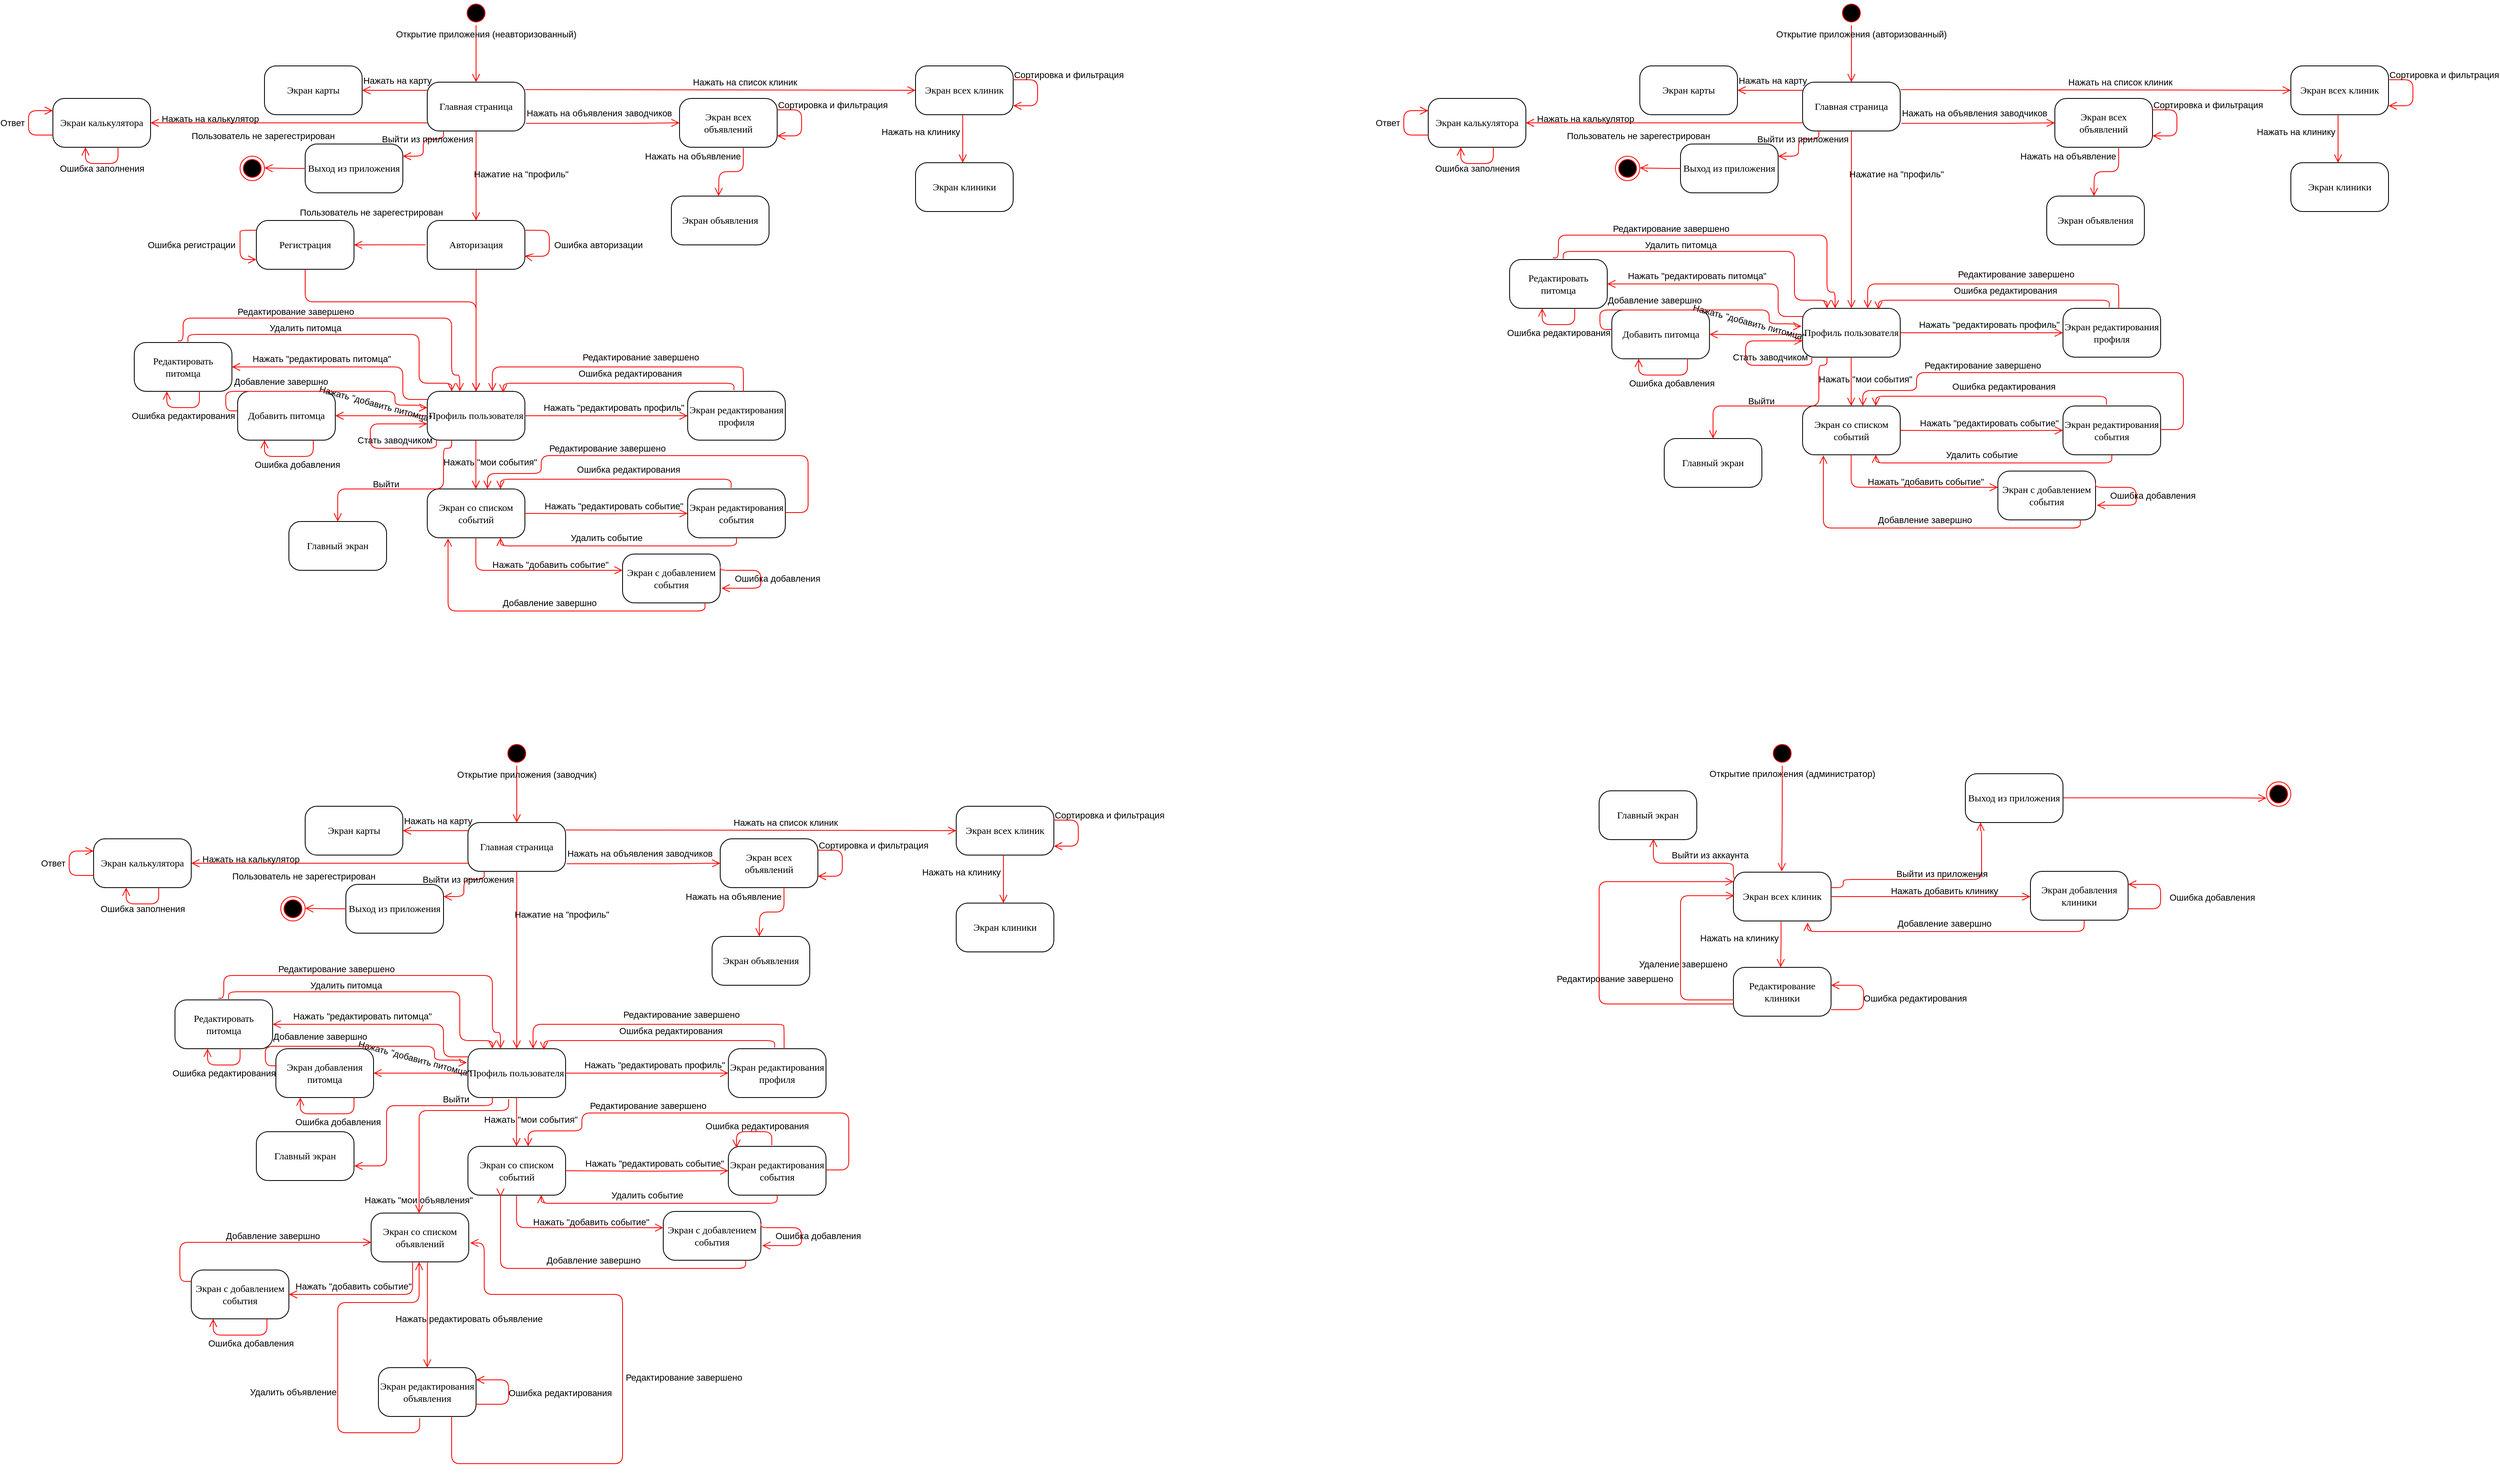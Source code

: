 <mxfile version="21.0.10" type="device"><diagram name="Page-1" id="58cdce13-f638-feb5-8d6f-7d28b1aa9fa0"><mxGraphModel dx="3968" dy="1668" grid="1" gridSize="10" guides="1" tooltips="1" connect="1" arrows="1" fold="1" page="1" pageScale="1" pageWidth="1100" pageHeight="850" background="none" math="0" shadow="0"><root><mxCell id="0"/><mxCell id="1" parent="0"/><mxCell id="382b91b5511bd0f7-1" value="" style="ellipse;html=1;shape=startState;fillColor=#000000;strokeColor=#ff0000;rounded=1;shadow=0;comic=0;labelBackgroundColor=none;fontFamily=Verdana;fontSize=12;fontColor=#000000;align=center;direction=south;" parent="1" vertex="1"><mxGeometry x="285" y="20" width="30" height="30" as="geometry"/></mxCell><mxCell id="382b91b5511bd0f7-6" value="Главная страница" style="rounded=1;whiteSpace=wrap;html=1;arcSize=24;shadow=0;comic=0;labelBackgroundColor=none;fontFamily=Verdana;fontSize=12;align=center;" parent="1" vertex="1"><mxGeometry x="240" y="120" width="120" height="60" as="geometry"/></mxCell><mxCell id="2a3bc250acf0617d-9" style="edgeStyle=orthogonalEdgeStyle;html=1;labelBackgroundColor=none;endArrow=open;endSize=8;strokeColor=#ff0000;fontFamily=Verdana;fontSize=12;align=left;" parent="1" source="382b91b5511bd0f7-1" edge="1"><mxGeometry relative="1" as="geometry"><mxPoint x="300" y="120" as="targetPoint"/></mxGeometry></mxCell><mxCell id="0p9twM8N5p-1qioZvFY1-1" value="Открытие приложения (неавторизованный)" style="edgeLabel;html=1;align=center;verticalAlign=middle;resizable=0;points=[];labelBackgroundColor=none;" parent="2a3bc250acf0617d-9" vertex="1" connectable="0"><mxGeometry x="-0.382" y="-1" relative="1" as="geometry"><mxPoint x="13" y="-11" as="offset"/></mxGeometry></mxCell><mxCell id="2a3bc250acf0617d-10" style="edgeStyle=orthogonalEdgeStyle;html=1;labelBackgroundColor=none;endArrow=open;endSize=8;strokeColor=#ff0000;fontFamily=Verdana;fontSize=12;align=left;entryX=0.5;entryY=0;entryDx=0;entryDy=0;" parent="1" source="382b91b5511bd0f7-6" target="Gcgu7ZW_umLDcbyRYGwi-1" edge="1"><mxGeometry relative="1" as="geometry"><Array as="points"/><mxPoint x="300" y="210" as="targetPoint"/></mxGeometry></mxCell><mxCell id="Gcgu7ZW_umLDcbyRYGwi-1" value="Авторизация" style="rounded=1;whiteSpace=wrap;html=1;arcSize=24;shadow=0;comic=0;labelBackgroundColor=none;fontFamily=Verdana;fontSize=12;align=center;" parent="1" vertex="1"><mxGeometry x="240" y="290" width="120" height="60" as="geometry"/></mxCell><mxCell id="Gcgu7ZW_umLDcbyRYGwi-2" style="edgeStyle=orthogonalEdgeStyle;html=1;labelBackgroundColor=none;endArrow=open;endSize=8;strokeColor=#ff0000;fontFamily=Verdana;fontSize=12;align=left;entryX=1;entryY=0.5;entryDx=0;entryDy=0;exitX=-0.019;exitY=0.499;exitDx=0;exitDy=0;exitPerimeter=0;" parent="1" source="Gcgu7ZW_umLDcbyRYGwi-1" target="Gcgu7ZW_umLDcbyRYGwi-3" edge="1"><mxGeometry relative="1" as="geometry"><Array as="points"/><mxPoint x="240" y="330" as="sourcePoint"/><mxPoint x="300" y="420" as="targetPoint"/></mxGeometry></mxCell><mxCell id="Gcgu7ZW_umLDcbyRYGwi-4" value="Пользователь не зарегестрирован" style="edgeLabel;html=1;align=center;verticalAlign=middle;resizable=0;points=[];labelBackgroundColor=none;" parent="Gcgu7ZW_umLDcbyRYGwi-2" vertex="1" connectable="0"><mxGeometry x="-0.223" y="-1" relative="1" as="geometry"><mxPoint x="-33" y="-39" as="offset"/></mxGeometry></mxCell><mxCell id="Gcgu7ZW_umLDcbyRYGwi-3" value="Регистрация" style="rounded=1;whiteSpace=wrap;html=1;arcSize=24;shadow=0;comic=0;labelBackgroundColor=none;fontFamily=Verdana;fontSize=12;align=center;" parent="1" vertex="1"><mxGeometry x="30" y="290" width="120" height="60" as="geometry"/></mxCell><mxCell id="Gcgu7ZW_umLDcbyRYGwi-6" style="edgeStyle=orthogonalEdgeStyle;html=1;labelBackgroundColor=none;endArrow=open;endSize=8;strokeColor=#ff0000;fontFamily=Verdana;fontSize=12;align=left;exitX=1.003;exitY=0.201;exitDx=0;exitDy=0;exitPerimeter=0;entryX=0.997;entryY=0.726;entryDx=0;entryDy=0;entryPerimeter=0;" parent="1" source="Gcgu7ZW_umLDcbyRYGwi-1" target="Gcgu7ZW_umLDcbyRYGwi-1" edge="1"><mxGeometry relative="1" as="geometry"><Array as="points"><mxPoint x="390" y="302"/><mxPoint x="390" y="334"/><mxPoint x="362" y="334"/></Array><mxPoint x="390" y="290" as="sourcePoint"/><mxPoint x="370" y="350" as="targetPoint"/></mxGeometry></mxCell><mxCell id="Gcgu7ZW_umLDcbyRYGwi-7" value="Ошибка авторизации" style="edgeLabel;html=1;align=center;verticalAlign=middle;resizable=0;points=[];labelBackgroundColor=none;" parent="1" vertex="1" connectable="0"><mxGeometry x="450.001" y="320.005" as="geometry"/></mxCell><mxCell id="Gcgu7ZW_umLDcbyRYGwi-12" style="edgeStyle=orthogonalEdgeStyle;html=1;labelBackgroundColor=none;endArrow=open;endSize=8;strokeColor=#ff0000;fontFamily=Verdana;fontSize=12;align=left;exitX=0.5;exitY=1;exitDx=0;exitDy=0;" parent="1" source="Gcgu7ZW_umLDcbyRYGwi-1" edge="1"><mxGeometry relative="1" as="geometry"><Array as="points"/><mxPoint x="300" y="470" as="sourcePoint"/><mxPoint x="300" y="500" as="targetPoint"/></mxGeometry></mxCell><mxCell id="Gcgu7ZW_umLDcbyRYGwi-13" value="Профиль пользователя" style="rounded=1;whiteSpace=wrap;html=1;arcSize=24;shadow=0;comic=0;labelBackgroundColor=none;fontFamily=Verdana;fontSize=12;align=center;" parent="1" vertex="1"><mxGeometry x="240" y="500" width="120" height="60" as="geometry"/></mxCell><mxCell id="Gcgu7ZW_umLDcbyRYGwi-14" style="edgeStyle=orthogonalEdgeStyle;html=1;labelBackgroundColor=none;endArrow=open;endSize=8;strokeColor=#ff0000;fontFamily=Verdana;fontSize=12;align=left;exitX=1;exitY=0.5;exitDx=0;exitDy=0;entryX=0;entryY=0.5;entryDx=0;entryDy=0;" parent="1" source="Gcgu7ZW_umLDcbyRYGwi-13" target="Gcgu7ZW_umLDcbyRYGwi-16" edge="1"><mxGeometry relative="1" as="geometry"><mxPoint x="430" y="520" as="sourcePoint"/><mxPoint x="550" y="530" as="targetPoint"/></mxGeometry></mxCell><mxCell id="Gcgu7ZW_umLDcbyRYGwi-15" value="Нажать &quot;редактировать профиль&quot;" style="edgeLabel;html=1;align=center;verticalAlign=middle;resizable=0;points=[];labelBackgroundColor=none;" parent="Gcgu7ZW_umLDcbyRYGwi-14" vertex="1" connectable="0"><mxGeometry x="-0.382" y="-1" relative="1" as="geometry"><mxPoint x="47" y="-11" as="offset"/></mxGeometry></mxCell><mxCell id="Gcgu7ZW_umLDcbyRYGwi-16" value="Экран редактирования профиля" style="rounded=1;whiteSpace=wrap;html=1;arcSize=24;shadow=0;comic=0;labelBackgroundColor=none;fontFamily=Verdana;fontSize=12;align=center;" parent="1" vertex="1"><mxGeometry x="560" y="500" width="120" height="60" as="geometry"/></mxCell><mxCell id="Gcgu7ZW_umLDcbyRYGwi-17" style="edgeStyle=orthogonalEdgeStyle;html=1;labelBackgroundColor=none;endArrow=open;endSize=8;strokeColor=#ff0000;fontFamily=Verdana;fontSize=12;align=left;exitX=0.474;exitY=-0.023;exitDx=0;exitDy=0;entryX=0.778;entryY=0.028;entryDx=0;entryDy=0;exitPerimeter=0;entryPerimeter=0;" parent="1" source="Gcgu7ZW_umLDcbyRYGwi-16" target="Gcgu7ZW_umLDcbyRYGwi-13" edge="1"><mxGeometry relative="1" as="geometry"><mxPoint x="560" y="490" as="sourcePoint"/><mxPoint x="760" y="490" as="targetPoint"/><Array as="points"><mxPoint x="617" y="490"/><mxPoint x="333" y="490"/></Array></mxGeometry></mxCell><mxCell id="Gcgu7ZW_umLDcbyRYGwi-18" value="Ошибка редактирования" style="edgeLabel;html=1;align=center;verticalAlign=middle;resizable=0;points=[];labelBackgroundColor=none;" parent="Gcgu7ZW_umLDcbyRYGwi-17" vertex="1" connectable="0"><mxGeometry x="-0.382" y="-1" relative="1" as="geometry"><mxPoint x="-43" y="-11" as="offset"/></mxGeometry></mxCell><mxCell id="Gcgu7ZW_umLDcbyRYGwi-19" style="edgeStyle=orthogonalEdgeStyle;html=1;labelBackgroundColor=none;endArrow=open;endSize=8;strokeColor=#ff0000;fontFamily=Verdana;fontSize=12;align=left;exitX=0.5;exitY=1;exitDx=0;exitDy=0;" parent="1" edge="1"><mxGeometry relative="1" as="geometry"><mxPoint x="299.72" y="560" as="sourcePoint"/><mxPoint x="299.72" y="620" as="targetPoint"/></mxGeometry></mxCell><mxCell id="Gcgu7ZW_umLDcbyRYGwi-20" value="Нажать &quot;мои события&quot;" style="edgeLabel;html=1;align=center;verticalAlign=middle;resizable=0;points=[];labelBackgroundColor=none;" parent="Gcgu7ZW_umLDcbyRYGwi-19" vertex="1" connectable="0"><mxGeometry x="-0.382" y="-1" relative="1" as="geometry"><mxPoint x="18" y="8" as="offset"/></mxGeometry></mxCell><mxCell id="Gcgu7ZW_umLDcbyRYGwi-21" value="Экран со списком событий" style="rounded=1;whiteSpace=wrap;html=1;arcSize=24;shadow=0;comic=0;labelBackgroundColor=none;fontFamily=Verdana;fontSize=12;align=center;" parent="1" vertex="1"><mxGeometry x="240" y="620" width="120" height="60" as="geometry"/></mxCell><mxCell id="Gcgu7ZW_umLDcbyRYGwi-22" style="edgeStyle=orthogonalEdgeStyle;html=1;labelBackgroundColor=none;endArrow=open;endSize=8;strokeColor=#ff0000;fontFamily=Verdana;fontSize=12;align=left;exitX=0.5;exitY=1;exitDx=0;exitDy=0;entryX=0;entryY=0.333;entryDx=0;entryDy=0;entryPerimeter=0;" parent="1" target="Gcgu7ZW_umLDcbyRYGwi-24" edge="1"><mxGeometry relative="1" as="geometry"><mxPoint x="299.72" y="680" as="sourcePoint"/><mxPoint x="460" y="720" as="targetPoint"/><Array as="points"><mxPoint x="300" y="720"/></Array></mxGeometry></mxCell><mxCell id="Gcgu7ZW_umLDcbyRYGwi-23" value="Нажать &quot;добавить событие&quot;" style="edgeLabel;html=1;align=center;verticalAlign=middle;resizable=0;points=[];labelBackgroundColor=none;" parent="Gcgu7ZW_umLDcbyRYGwi-22" vertex="1" connectable="0"><mxGeometry x="-0.382" y="-1" relative="1" as="geometry"><mxPoint x="63" y="-8" as="offset"/></mxGeometry></mxCell><mxCell id="Gcgu7ZW_umLDcbyRYGwi-24" value="Экран с добавлением события" style="rounded=1;whiteSpace=wrap;html=1;arcSize=24;shadow=0;comic=0;labelBackgroundColor=none;fontFamily=Verdana;fontSize=12;align=center;" parent="1" vertex="1"><mxGeometry x="480" y="700" width="120" height="60" as="geometry"/></mxCell><mxCell id="Gcgu7ZW_umLDcbyRYGwi-25" style="edgeStyle=orthogonalEdgeStyle;html=1;labelBackgroundColor=none;endArrow=open;endSize=8;strokeColor=#ff0000;fontFamily=Verdana;fontSize=12;align=left;exitX=1;exitY=0.25;exitDx=0;exitDy=0;entryX=1.013;entryY=0.693;entryDx=0;entryDy=0;entryPerimeter=0;" parent="1" source="Gcgu7ZW_umLDcbyRYGwi-24" target="Gcgu7ZW_umLDcbyRYGwi-24" edge="1"><mxGeometry relative="1" as="geometry"><Array as="points"><mxPoint x="600" y="720"/><mxPoint x="650" y="720"/><mxPoint x="650" y="742"/><mxPoint x="602" y="742"/></Array><mxPoint x="360" y="760" as="sourcePoint"/><mxPoint x="360" y="792" as="targetPoint"/></mxGeometry></mxCell><mxCell id="Gcgu7ZW_umLDcbyRYGwi-27" value="Ошибка добавления" style="edgeLabel;html=1;align=center;verticalAlign=middle;resizable=0;points=[];labelBackgroundColor=none;" parent="1" vertex="1" connectable="0"><mxGeometry x="670.0" y="730" as="geometry"/></mxCell><mxCell id="Gcgu7ZW_umLDcbyRYGwi-28" style="edgeStyle=orthogonalEdgeStyle;html=1;labelBackgroundColor=none;endArrow=open;endSize=8;strokeColor=#ff0000;fontFamily=Verdana;fontSize=12;align=left;exitX=1;exitY=0.5;exitDx=0;exitDy=0;entryX=0;entryY=0.5;entryDx=0;entryDy=0;" parent="1" target="Gcgu7ZW_umLDcbyRYGwi-30" edge="1"><mxGeometry relative="1" as="geometry"><mxPoint x="360" y="650" as="sourcePoint"/><mxPoint x="550" y="650" as="targetPoint"/></mxGeometry></mxCell><mxCell id="Gcgu7ZW_umLDcbyRYGwi-29" value="Нажать &quot;редактировать событие&quot;" style="edgeLabel;html=1;align=center;verticalAlign=middle;resizable=0;points=[];labelBackgroundColor=none;" parent="Gcgu7ZW_umLDcbyRYGwi-28" vertex="1" connectable="0"><mxGeometry x="-0.382" y="-1" relative="1" as="geometry"><mxPoint x="47" y="-11" as="offset"/></mxGeometry></mxCell><mxCell id="Gcgu7ZW_umLDcbyRYGwi-30" value="Экран редактирования события" style="rounded=1;whiteSpace=wrap;html=1;arcSize=24;shadow=0;comic=0;labelBackgroundColor=none;fontFamily=Verdana;fontSize=12;align=center;" parent="1" vertex="1"><mxGeometry x="560" y="620" width="120" height="60" as="geometry"/></mxCell><mxCell id="Gcgu7ZW_umLDcbyRYGwi-33" style="edgeStyle=orthogonalEdgeStyle;html=1;labelBackgroundColor=none;endArrow=open;endSize=8;strokeColor=#ff0000;fontFamily=Verdana;fontSize=12;align=left;exitX=0.445;exitY=-0.022;exitDx=0;exitDy=0;entryX=0.778;entryY=0.028;entryDx=0;entryDy=0;exitPerimeter=0;entryPerimeter=0;" parent="1" source="Gcgu7ZW_umLDcbyRYGwi-30" edge="1"><mxGeometry relative="1" as="geometry"><mxPoint x="614" y="617" as="sourcePoint"/><mxPoint x="330" y="620" as="targetPoint"/><Array as="points"><mxPoint x="613" y="608"/><mxPoint x="330" y="608"/></Array></mxGeometry></mxCell><mxCell id="Gcgu7ZW_umLDcbyRYGwi-34" value="Ошибка редактирования" style="edgeLabel;html=1;align=center;verticalAlign=middle;resizable=0;points=[];labelBackgroundColor=none;" parent="Gcgu7ZW_umLDcbyRYGwi-33" vertex="1" connectable="0"><mxGeometry x="-0.382" y="-1" relative="1" as="geometry"><mxPoint x="-43" y="-11" as="offset"/></mxGeometry></mxCell><mxCell id="Gcgu7ZW_umLDcbyRYGwi-35" value="Добавить питомца" style="rounded=1;whiteSpace=wrap;html=1;arcSize=24;shadow=0;comic=0;labelBackgroundColor=none;fontFamily=Verdana;fontSize=12;align=center;" parent="1" vertex="1"><mxGeometry x="7" y="500" width="120" height="60" as="geometry"/></mxCell><mxCell id="Gcgu7ZW_umLDcbyRYGwi-37" style="edgeStyle=orthogonalEdgeStyle;html=1;labelBackgroundColor=none;endArrow=open;endSize=8;strokeColor=#ff0000;fontFamily=Verdana;fontSize=12;align=left;entryX=1;entryY=0.5;entryDx=0;entryDy=0;exitX=0;exitY=0.5;exitDx=0;exitDy=0;" parent="1" source="Gcgu7ZW_umLDcbyRYGwi-13" target="Gcgu7ZW_umLDcbyRYGwi-35" edge="1"><mxGeometry relative="1" as="geometry"><Array as="points"/><mxPoint x="180" y="510" as="sourcePoint"/><mxPoint x="180" y="540" as="targetPoint"/></mxGeometry></mxCell><mxCell id="Gcgu7ZW_umLDcbyRYGwi-38" value="Редактировать питомца" style="rounded=1;whiteSpace=wrap;html=1;arcSize=24;shadow=0;comic=0;labelBackgroundColor=none;fontFamily=Verdana;fontSize=12;align=center;" parent="1" vertex="1"><mxGeometry x="-120" y="440" width="120" height="60" as="geometry"/></mxCell><mxCell id="Gcgu7ZW_umLDcbyRYGwi-39" style="edgeStyle=orthogonalEdgeStyle;html=1;labelBackgroundColor=none;endArrow=open;endSize=8;strokeColor=#ff0000;fontFamily=Verdana;fontSize=12;align=left;exitX=0;exitY=0.167;exitDx=0;exitDy=0;exitPerimeter=0;" parent="1" source="Gcgu7ZW_umLDcbyRYGwi-13" edge="1"><mxGeometry relative="1" as="geometry"><Array as="points"><mxPoint x="210" y="510"/><mxPoint x="210" y="470"/></Array><mxPoint x="30" y="530" as="sourcePoint"/><mxPoint y="470" as="targetPoint"/></mxGeometry></mxCell><mxCell id="Gcgu7ZW_umLDcbyRYGwi-40" style="edgeStyle=orthogonalEdgeStyle;html=1;labelBackgroundColor=none;endArrow=open;endSize=8;strokeColor=#ff0000;fontFamily=Verdana;fontSize=12;align=left;" parent="1" source="Gcgu7ZW_umLDcbyRYGwi-35" edge="1"><mxGeometry relative="1" as="geometry"><Array as="points"><mxPoint x="100" y="580"/><mxPoint x="40" y="580"/><mxPoint x="40" y="560"/></Array><mxPoint x="50" y="600.03" as="sourcePoint"/><mxPoint x="40" y="560" as="targetPoint"/></mxGeometry></mxCell><mxCell id="Gcgu7ZW_umLDcbyRYGwi-41" value="Ошибка добавления" style="edgeLabel;html=1;align=center;verticalAlign=middle;resizable=0;points=[];labelBackgroundColor=none;" parent="1" vertex="1" connectable="0"><mxGeometry x="80.001" y="590.005" as="geometry"/></mxCell><mxCell id="Gcgu7ZW_umLDcbyRYGwi-42" style="edgeStyle=orthogonalEdgeStyle;html=1;labelBackgroundColor=none;endArrow=open;endSize=8;strokeColor=#ff0000;fontFamily=Verdana;fontSize=12;align=left;entryX=0.25;entryY=1;entryDx=0;entryDy=0;" parent="1" edge="1"><mxGeometry relative="1" as="geometry"><Array as="points"><mxPoint x="-39.98" y="520"/><mxPoint x="-79.98" y="520"/></Array><mxPoint x="-39.98" y="500" as="sourcePoint"/><mxPoint x="-79.98" y="500" as="targetPoint"/></mxGeometry></mxCell><mxCell id="Gcgu7ZW_umLDcbyRYGwi-43" value="Ошибка редактирования" style="edgeLabel;html=1;align=center;verticalAlign=middle;resizable=0;points=[];labelBackgroundColor=none;" parent="1" vertex="1" connectable="0"><mxGeometry x="-59.979" y="530.005" as="geometry"/></mxCell><mxCell id="Gcgu7ZW_umLDcbyRYGwi-44" style="edgeStyle=orthogonalEdgeStyle;html=1;labelBackgroundColor=none;endArrow=open;endSize=8;strokeColor=#ff0000;fontFamily=Verdana;fontSize=12;align=left;exitX=0.5;exitY=1;exitDx=0;exitDy=0;entryX=0.75;entryY=1;entryDx=0;entryDy=0;" parent="1" source="Gcgu7ZW_umLDcbyRYGwi-30" target="Gcgu7ZW_umLDcbyRYGwi-21" edge="1"><mxGeometry relative="1" as="geometry"><mxPoint x="580" y="719.63" as="sourcePoint"/><mxPoint x="710" y="719.97" as="targetPoint"/></mxGeometry></mxCell><mxCell id="Gcgu7ZW_umLDcbyRYGwi-45" value="Удалить событие" style="edgeLabel;html=1;align=center;verticalAlign=middle;resizable=0;points=[];labelBackgroundColor=none;" parent="Gcgu7ZW_umLDcbyRYGwi-44" vertex="1" connectable="0"><mxGeometry x="-0.382" y="-1" relative="1" as="geometry"><mxPoint x="-74" y="-9" as="offset"/></mxGeometry></mxCell><mxCell id="Gcgu7ZW_umLDcbyRYGwi-47" style="edgeStyle=orthogonalEdgeStyle;html=1;labelBackgroundColor=none;endArrow=open;endSize=8;strokeColor=#ff0000;fontFamily=Verdana;fontSize=12;align=left;exitX=0.549;exitY=-0.014;exitDx=0;exitDy=0;entryX=0.25;entryY=0;entryDx=0;entryDy=0;exitPerimeter=0;" parent="1" source="Gcgu7ZW_umLDcbyRYGwi-38" target="Gcgu7ZW_umLDcbyRYGwi-13" edge="1"><mxGeometry relative="1" as="geometry"><mxPoint x="120" y="390" as="sourcePoint"/><mxPoint x="-170" y="390" as="targetPoint"/><Array as="points"><mxPoint x="-54" y="430"/><mxPoint x="230" y="430"/><mxPoint x="230" y="490"/><mxPoint x="270" y="490"/></Array></mxGeometry></mxCell><mxCell id="Gcgu7ZW_umLDcbyRYGwi-48" value="Удалить питомца" style="edgeLabel;html=1;align=center;verticalAlign=middle;resizable=0;points=[];labelBackgroundColor=none;" parent="Gcgu7ZW_umLDcbyRYGwi-47" vertex="1" connectable="0"><mxGeometry x="-0.382" y="-1" relative="1" as="geometry"><mxPoint x="29" y="-9" as="offset"/></mxGeometry></mxCell><mxCell id="Gcgu7ZW_umLDcbyRYGwi-50" style="edgeStyle=orthogonalEdgeStyle;html=1;labelBackgroundColor=none;endArrow=open;endSize=8;strokeColor=#ff0000;fontFamily=Verdana;fontSize=12;align=left;exitX=0.5;exitY=1;exitDx=0;exitDy=0;" parent="1" source="Gcgu7ZW_umLDcbyRYGwi-3" edge="1"><mxGeometry relative="1" as="geometry"><Array as="points"><mxPoint x="90" y="390"/><mxPoint x="300" y="390"/></Array><mxPoint x="310" y="360" as="sourcePoint"/><mxPoint x="300" y="500" as="targetPoint"/></mxGeometry></mxCell><mxCell id="Gcgu7ZW_umLDcbyRYGwi-51" style="edgeStyle=orthogonalEdgeStyle;html=1;labelBackgroundColor=none;endArrow=open;endSize=8;strokeColor=#ff0000;fontFamily=Verdana;fontSize=12;align=left;" parent="1" edge="1"><mxGeometry relative="1" as="geometry"><Array as="points"><mxPoint x="10" y="306"/><mxPoint x="10" y="338"/><mxPoint x="-18" y="338"/></Array><mxPoint x="30" y="302" as="sourcePoint"/><mxPoint x="30" y="338" as="targetPoint"/></mxGeometry></mxCell><mxCell id="Gcgu7ZW_umLDcbyRYGwi-52" value="Ошибка регистрации" style="edgeLabel;html=1;align=center;verticalAlign=middle;resizable=0;points=[];labelBackgroundColor=none;" parent="1" vertex="1" connectable="0"><mxGeometry x="-49.999" y="320.005" as="geometry"/></mxCell><mxCell id="Gcgu7ZW_umLDcbyRYGwi-54" style="edgeStyle=orthogonalEdgeStyle;html=1;labelBackgroundColor=none;endArrow=open;endSize=8;strokeColor=#ff0000;fontFamily=Verdana;fontSize=12;align=left;exitX=0.25;exitY=1;exitDx=0;exitDy=0;" parent="1" source="Gcgu7ZW_umLDcbyRYGwi-13" edge="1"><mxGeometry relative="1" as="geometry"><Array as="points"><mxPoint x="270" y="570"/><mxPoint x="260" y="570"/><mxPoint x="260" y="620"/><mxPoint x="130" y="620"/></Array><mxPoint x="270" y="570" as="sourcePoint"/><mxPoint x="130" y="660" as="targetPoint"/></mxGeometry></mxCell><mxCell id="Gcgu7ZW_umLDcbyRYGwi-55" value="Главный экран" style="rounded=1;whiteSpace=wrap;html=1;arcSize=24;shadow=0;comic=0;labelBackgroundColor=none;fontFamily=Verdana;fontSize=12;align=center;" parent="1" vertex="1"><mxGeometry x="70" y="660" width="120" height="60" as="geometry"/></mxCell><mxCell id="Gcgu7ZW_umLDcbyRYGwi-57" value="Выйти" style="edgeLabel;html=1;align=center;verticalAlign=middle;resizable=0;points=[];labelBackgroundColor=none;" parent="1" vertex="1" connectable="0"><mxGeometry x="189.001" y="614.005" as="geometry"/></mxCell><mxCell id="Gcgu7ZW_umLDcbyRYGwi-59" style="edgeStyle=orthogonalEdgeStyle;html=1;labelBackgroundColor=none;endArrow=open;endSize=8;strokeColor=#ff0000;fontFamily=Verdana;fontSize=12;align=left;exitX=0.094;exitY=1.006;exitDx=0;exitDy=0;entryX=0;entryY=0.667;entryDx=0;entryDy=0;entryPerimeter=0;exitPerimeter=0;" parent="1" source="Gcgu7ZW_umLDcbyRYGwi-13" target="Gcgu7ZW_umLDcbyRYGwi-13" edge="1"><mxGeometry relative="1" as="geometry"><Array as="points"><mxPoint x="251" y="570"/><mxPoint x="170" y="570"/><mxPoint x="170" y="540"/></Array><mxPoint x="250" y="570" as="sourcePoint"/><mxPoint x="200" y="540" as="targetPoint"/></mxGeometry></mxCell><mxCell id="Gcgu7ZW_umLDcbyRYGwi-60" value="Стать заводчиком" style="edgeLabel;html=1;align=center;verticalAlign=middle;resizable=0;points=[];labelBackgroundColor=none;" parent="1" vertex="1" connectable="0"><mxGeometry x="200.001" y="560.005" as="geometry"/></mxCell><mxCell id="Gcgu7ZW_umLDcbyRYGwi-61" style="edgeStyle=orthogonalEdgeStyle;html=1;labelBackgroundColor=none;endArrow=open;endSize=8;strokeColor=#ff0000;fontFamily=Verdana;fontSize=12;align=left;" parent="1" edge="1"><mxGeometry relative="1" as="geometry"><Array as="points"/><mxPoint x="240" y="130" as="sourcePoint"/><mxPoint x="160" y="130" as="targetPoint"/></mxGeometry></mxCell><mxCell id="Gcgu7ZW_umLDcbyRYGwi-63" value="Нажать на карту" style="edgeLabel;html=1;align=center;verticalAlign=middle;resizable=0;points=[];labelBackgroundColor=none;" parent="1" vertex="1" connectable="0"><mxGeometry x="203.001" y="118.005" as="geometry"/></mxCell><mxCell id="Gcgu7ZW_umLDcbyRYGwi-64" value="Экран карты" style="rounded=1;whiteSpace=wrap;html=1;arcSize=24;shadow=0;comic=0;labelBackgroundColor=none;fontFamily=Verdana;fontSize=12;align=center;" parent="1" vertex="1"><mxGeometry x="40" y="100" width="120" height="60" as="geometry"/></mxCell><mxCell id="Gcgu7ZW_umLDcbyRYGwi-65" style="edgeStyle=orthogonalEdgeStyle;html=1;labelBackgroundColor=none;endArrow=open;endSize=8;strokeColor=#ff0000;fontFamily=Verdana;fontSize=12;align=left;" parent="1" edge="1"><mxGeometry relative="1" as="geometry"><Array as="points"/><mxPoint x="240" y="170" as="sourcePoint"/><mxPoint x="-100" y="170" as="targetPoint"/></mxGeometry></mxCell><mxCell id="Gcgu7ZW_umLDcbyRYGwi-66" value="Нажать на калькулятор" style="edgeLabel;html=1;align=center;verticalAlign=middle;resizable=0;points=[];labelBackgroundColor=none;" parent="1" vertex="1" connectable="0"><mxGeometry x="172.001" y="167.005" as="geometry"><mxPoint x="-199" y="-2" as="offset"/></mxGeometry></mxCell><mxCell id="Gcgu7ZW_umLDcbyRYGwi-67" value="Экран калькулятора" style="rounded=1;whiteSpace=wrap;html=1;arcSize=24;shadow=0;comic=0;labelBackgroundColor=none;fontFamily=Verdana;fontSize=12;align=center;" parent="1" vertex="1"><mxGeometry x="-220" y="140" width="120" height="60" as="geometry"/></mxCell><mxCell id="Gcgu7ZW_umLDcbyRYGwi-68" style="edgeStyle=orthogonalEdgeStyle;html=1;labelBackgroundColor=none;endArrow=open;endSize=8;strokeColor=#ff0000;fontFamily=Verdana;fontSize=12;align=left;entryX=0.25;entryY=1;entryDx=0;entryDy=0;" parent="1" edge="1"><mxGeometry relative="1" as="geometry"><Array as="points"><mxPoint x="-139.97" y="220"/><mxPoint x="-179.97" y="220"/></Array><mxPoint x="-139.97" y="200" as="sourcePoint"/><mxPoint x="-179.97" y="200" as="targetPoint"/></mxGeometry></mxCell><mxCell id="Gcgu7ZW_umLDcbyRYGwi-69" value="Ошибка заполнения" style="edgeLabel;html=1;align=center;verticalAlign=middle;resizable=0;points=[];labelBackgroundColor=none;" parent="1" vertex="1" connectable="0"><mxGeometry x="-159.999" y="226.005" as="geometry"/></mxCell><mxCell id="Gcgu7ZW_umLDcbyRYGwi-70" style="edgeStyle=orthogonalEdgeStyle;html=1;labelBackgroundColor=none;endArrow=open;endSize=8;strokeColor=#ff0000;fontFamily=Verdana;fontSize=12;align=left;entryX=0;entryY=0.25;entryDx=0;entryDy=0;exitX=0;exitY=0.75;exitDx=0;exitDy=0;" parent="1" source="Gcgu7ZW_umLDcbyRYGwi-67" target="Gcgu7ZW_umLDcbyRYGwi-67" edge="1"><mxGeometry relative="1" as="geometry"><Array as="points"><mxPoint x="-250" y="185"/><mxPoint x="-250" y="155"/></Array><mxPoint x="-309.94" y="189.97" as="sourcePoint"/><mxPoint x="-349.94" y="189.97" as="targetPoint"/></mxGeometry></mxCell><mxCell id="Gcgu7ZW_umLDcbyRYGwi-71" value="Ответ" style="edgeLabel;html=1;align=center;verticalAlign=middle;resizable=0;points=[];labelBackgroundColor=none;" parent="1" vertex="1" connectable="0"><mxGeometry x="-269.999" y="170.005" as="geometry"/></mxCell><mxCell id="Gcgu7ZW_umLDcbyRYGwi-72" style="edgeStyle=orthogonalEdgeStyle;html=1;labelBackgroundColor=none;endArrow=open;endSize=8;strokeColor=#ff0000;fontFamily=Verdana;fontSize=12;align=left;exitX=1.011;exitY=0.844;exitDx=0;exitDy=0;exitPerimeter=0;" parent="1" source="382b91b5511bd0f7-6" edge="1"><mxGeometry relative="1" as="geometry"><Array as="points"><mxPoint x="490" y="171"/></Array><mxPoint x="390" y="170" as="sourcePoint"/><mxPoint x="550" y="170" as="targetPoint"/></mxGeometry></mxCell><mxCell id="Gcgu7ZW_umLDcbyRYGwi-74" value="Нажать на объявления заводчиков" style="edgeLabel;html=1;align=center;verticalAlign=middle;resizable=0;points=[];labelBackgroundColor=none;" parent="1" vertex="1" connectable="0"><mxGeometry x="650.001" y="160.005" as="geometry"><mxPoint x="-199" y="-2" as="offset"/></mxGeometry></mxCell><mxCell id="Gcgu7ZW_umLDcbyRYGwi-75" value="Экран всех объявлений" style="rounded=1;whiteSpace=wrap;html=1;arcSize=24;shadow=0;comic=0;labelBackgroundColor=none;fontFamily=Verdana;fontSize=12;align=center;" parent="1" vertex="1"><mxGeometry x="550" y="140" width="120" height="60" as="geometry"/></mxCell><mxCell id="Gcgu7ZW_umLDcbyRYGwi-76" style="edgeStyle=orthogonalEdgeStyle;html=1;labelBackgroundColor=none;endArrow=open;endSize=8;strokeColor=#ff0000;fontFamily=Verdana;fontSize=12;align=left;exitX=1.003;exitY=0.201;exitDx=0;exitDy=0;exitPerimeter=0;entryX=0.997;entryY=0.726;entryDx=0;entryDy=0;entryPerimeter=0;" parent="1" edge="1"><mxGeometry relative="1" as="geometry"><Array as="points"><mxPoint x="700" y="154"/><mxPoint x="700" y="186"/><mxPoint x="672" y="186"/></Array><mxPoint x="670" y="154" as="sourcePoint"/><mxPoint x="670" y="186" as="targetPoint"/></mxGeometry></mxCell><mxCell id="Gcgu7ZW_umLDcbyRYGwi-77" value="Сортировка и фильтрация" style="edgeLabel;html=1;align=center;verticalAlign=middle;resizable=0;points=[];labelBackgroundColor=none;" parent="1" vertex="1" connectable="0"><mxGeometry x="738.001" y="148.005" as="geometry"/></mxCell><mxCell id="Gcgu7ZW_umLDcbyRYGwi-78" style="edgeStyle=orthogonalEdgeStyle;html=1;labelBackgroundColor=none;endArrow=open;endSize=8;strokeColor=#ff0000;fontFamily=Verdana;fontSize=12;align=left;exitX=0.653;exitY=1.014;exitDx=0;exitDy=0;exitPerimeter=0;" parent="1" source="Gcgu7ZW_umLDcbyRYGwi-75" edge="1"><mxGeometry relative="1" as="geometry"><Array as="points"/><mxPoint x="538" y="239.58" as="sourcePoint"/><mxPoint x="598" y="260" as="targetPoint"/></mxGeometry></mxCell><mxCell id="Gcgu7ZW_umLDcbyRYGwi-79" value="Нажать на объявление" style="edgeLabel;html=1;align=center;verticalAlign=middle;resizable=0;points=[];labelBackgroundColor=none;" parent="Gcgu7ZW_umLDcbyRYGwi-78" vertex="1" connectable="0"><mxGeometry x="-0.223" y="-1" relative="1" as="geometry"><mxPoint x="-57" y="-18" as="offset"/></mxGeometry></mxCell><mxCell id="Gcgu7ZW_umLDcbyRYGwi-80" value="Экран объявления" style="rounded=1;whiteSpace=wrap;html=1;arcSize=24;shadow=0;comic=0;labelBackgroundColor=none;fontFamily=Verdana;fontSize=12;align=center;" parent="1" vertex="1"><mxGeometry x="540" y="260" width="120" height="60" as="geometry"/></mxCell><mxCell id="Gcgu7ZW_umLDcbyRYGwi-81" style="edgeStyle=orthogonalEdgeStyle;html=1;labelBackgroundColor=none;endArrow=open;endSize=8;strokeColor=#ff0000;fontFamily=Verdana;fontSize=12;align=left;exitX=1.003;exitY=0.153;exitDx=0;exitDy=0;exitPerimeter=0;" parent="1" source="382b91b5511bd0f7-6" edge="1"><mxGeometry relative="1" as="geometry"><Array as="points"><mxPoint x="470" y="129"/></Array><mxPoint x="370" y="129.41" as="sourcePoint"/><mxPoint x="840" y="130" as="targetPoint"/></mxGeometry></mxCell><mxCell id="Gcgu7ZW_umLDcbyRYGwi-82" value="Нажать на список клиник" style="edgeLabel;html=1;align=center;verticalAlign=middle;resizable=0;points=[];labelBackgroundColor=none;" parent="1" vertex="1" connectable="0"><mxGeometry x="630.001" y="120.005" as="geometry"/></mxCell><mxCell id="Gcgu7ZW_umLDcbyRYGwi-83" value="Экран всех клиник" style="rounded=1;whiteSpace=wrap;html=1;arcSize=24;shadow=0;comic=0;labelBackgroundColor=none;fontFamily=Verdana;fontSize=12;align=center;" parent="1" vertex="1"><mxGeometry x="840" y="100" width="120" height="60" as="geometry"/></mxCell><mxCell id="Gcgu7ZW_umLDcbyRYGwi-84" style="edgeStyle=orthogonalEdgeStyle;html=1;labelBackgroundColor=none;endArrow=open;endSize=8;strokeColor=#ff0000;fontFamily=Verdana;fontSize=12;align=left;exitX=1.003;exitY=0.201;exitDx=0;exitDy=0;exitPerimeter=0;entryX=0.997;entryY=0.726;entryDx=0;entryDy=0;entryPerimeter=0;" parent="1" edge="1"><mxGeometry relative="1" as="geometry"><Array as="points"><mxPoint x="990" y="117"/><mxPoint x="990" y="149"/><mxPoint x="962" y="149"/></Array><mxPoint x="960" y="117" as="sourcePoint"/><mxPoint x="960" y="149" as="targetPoint"/></mxGeometry></mxCell><mxCell id="Gcgu7ZW_umLDcbyRYGwi-85" value="Сортировка и фильтрация" style="edgeLabel;html=1;align=center;verticalAlign=middle;resizable=0;points=[];labelBackgroundColor=none;" parent="1" vertex="1" connectable="0"><mxGeometry x="1028.001" y="111.005" as="geometry"/></mxCell><mxCell id="Gcgu7ZW_umLDcbyRYGwi-86" style="edgeStyle=orthogonalEdgeStyle;html=1;labelBackgroundColor=none;endArrow=open;endSize=8;strokeColor=#ff0000;fontFamily=Verdana;fontSize=12;align=left;exitX=0.653;exitY=1.014;exitDx=0;exitDy=0;exitPerimeter=0;" parent="1" edge="1"><mxGeometry relative="1" as="geometry"><Array as="points"/><mxPoint x="898" y="160" as="sourcePoint"/><mxPoint x="898" y="219" as="targetPoint"/></mxGeometry></mxCell><mxCell id="Gcgu7ZW_umLDcbyRYGwi-87" value="Нажать на клинику" style="edgeLabel;html=1;align=center;verticalAlign=middle;resizable=0;points=[];labelBackgroundColor=none;" parent="Gcgu7ZW_umLDcbyRYGwi-86" vertex="1" connectable="0"><mxGeometry x="-0.223" y="-1" relative="1" as="geometry"><mxPoint x="-51" y="-2" as="offset"/></mxGeometry></mxCell><mxCell id="Gcgu7ZW_umLDcbyRYGwi-88" value="Экран клиники" style="rounded=1;whiteSpace=wrap;html=1;arcSize=24;shadow=0;comic=0;labelBackgroundColor=none;fontFamily=Verdana;fontSize=12;align=center;" parent="1" vertex="1"><mxGeometry x="840" y="219" width="120" height="60" as="geometry"/></mxCell><mxCell id="Gcgu7ZW_umLDcbyRYGwi-89" value="Выход из приложения" style="rounded=1;whiteSpace=wrap;html=1;arcSize=24;shadow=0;comic=0;labelBackgroundColor=none;fontFamily=Verdana;fontSize=12;align=center;" parent="1" vertex="1"><mxGeometry x="90" y="196" width="120" height="60" as="geometry"/></mxCell><mxCell id="Gcgu7ZW_umLDcbyRYGwi-90" style="edgeStyle=orthogonalEdgeStyle;html=1;labelBackgroundColor=none;endArrow=open;endSize=8;strokeColor=#ff0000;fontFamily=Verdana;fontSize=12;align=left;entryX=1;entryY=0.25;entryDx=0;entryDy=0;" parent="1" target="Gcgu7ZW_umLDcbyRYGwi-89" edge="1"><mxGeometry relative="1" as="geometry"><Array as="points"><mxPoint x="260" y="190"/><mxPoint x="235" y="190"/><mxPoint x="235" y="211"/></Array><mxPoint x="260" y="180" as="sourcePoint"/><mxPoint x="260" y="210" as="targetPoint"/></mxGeometry></mxCell><mxCell id="Gcgu7ZW_umLDcbyRYGwi-91" value="Выйти из приложения" style="edgeLabel;html=1;align=center;verticalAlign=middle;resizable=0;points=[];labelBackgroundColor=none;" parent="1" vertex="1" connectable="0"><mxGeometry x="240.001" y="190.005" as="geometry"/></mxCell><mxCell id="Gcgu7ZW_umLDcbyRYGwi-92" value="" style="ellipse;html=1;shape=endState;fillColor=#000000;strokeColor=#ff0000;" parent="1" vertex="1"><mxGeometry x="10" y="211" width="30" height="30" as="geometry"/></mxCell><mxCell id="Gcgu7ZW_umLDcbyRYGwi-93" style="edgeStyle=orthogonalEdgeStyle;html=1;labelBackgroundColor=none;endArrow=open;endSize=8;strokeColor=#ff0000;fontFamily=Verdana;fontSize=12;align=left;entryX=1;entryY=0.5;entryDx=0;entryDy=0;exitX=0;exitY=0.5;exitDx=0;exitDy=0;" parent="1" source="Gcgu7ZW_umLDcbyRYGwi-89" edge="1"><mxGeometry relative="1" as="geometry"><Array as="points"/><mxPoint x="128" y="225.43" as="sourcePoint"/><mxPoint x="40" y="225.43" as="targetPoint"/></mxGeometry></mxCell><mxCell id="Gcgu7ZW_umLDcbyRYGwi-94" value="Пользователь не зарегестрирован" style="edgeLabel;html=1;align=center;verticalAlign=middle;resizable=0;points=[];labelBackgroundColor=none;" parent="Gcgu7ZW_umLDcbyRYGwi-93" vertex="1" connectable="0"><mxGeometry x="-0.223" y="-1" relative="1" as="geometry"><mxPoint x="-33" y="-39" as="offset"/></mxGeometry></mxCell><mxCell id="Gcgu7ZW_umLDcbyRYGwi-95" value="Нажатие на &quot;профиль&quot;" style="edgeLabel;html=1;align=center;verticalAlign=middle;resizable=0;points=[];labelBackgroundColor=none;" parent="1" vertex="1" connectable="0"><mxGeometry x="355.001" y="233.005" as="geometry"/></mxCell><mxCell id="Gcgu7ZW_umLDcbyRYGwi-97" value="Нажать &quot;редактировать питомца&quot;" style="edgeLabel;html=1;align=center;verticalAlign=middle;resizable=0;points=[];labelBackgroundColor=none;" parent="1" vertex="1" connectable="0"><mxGeometry x="110" y="460" as="geometry"/></mxCell><mxCell id="Gcgu7ZW_umLDcbyRYGwi-98" style="edgeStyle=orthogonalEdgeStyle;html=1;labelBackgroundColor=none;endArrow=open;endSize=8;strokeColor=#ff0000;fontFamily=Verdana;fontSize=12;align=left;exitX=1;exitY=0.5;exitDx=0;exitDy=0;" parent="1" edge="1"><mxGeometry relative="1" as="geometry"><mxPoint x="680" y="649" as="sourcePoint"/><mxPoint x="314" y="620" as="targetPoint"/><Array as="points"><mxPoint x="708" y="649"/><mxPoint x="708" y="579"/><mxPoint x="380" y="579"/><mxPoint x="380" y="601"/><mxPoint x="314" y="601"/></Array></mxGeometry></mxCell><mxCell id="Gcgu7ZW_umLDcbyRYGwi-99" value="Редактирование завершено" style="edgeLabel;html=1;align=center;verticalAlign=middle;resizable=0;points=[];labelBackgroundColor=none;" parent="Gcgu7ZW_umLDcbyRYGwi-98" vertex="1" connectable="0"><mxGeometry x="-0.382" y="-1" relative="1" as="geometry"><mxPoint x="-181" y="-8" as="offset"/></mxGeometry></mxCell><mxCell id="Gcgu7ZW_umLDcbyRYGwi-100" style="edgeStyle=orthogonalEdgeStyle;html=1;labelBackgroundColor=none;endArrow=open;endSize=8;strokeColor=#ff0000;fontFamily=Verdana;fontSize=12;align=left;exitX=0.844;exitY=1;exitDx=0;exitDy=0;entryX=0.213;entryY=1.014;entryDx=0;entryDy=0;exitPerimeter=0;entryPerimeter=0;" parent="1" source="Gcgu7ZW_umLDcbyRYGwi-24" target="Gcgu7ZW_umLDcbyRYGwi-21" edge="1"><mxGeometry relative="1" as="geometry"><mxPoint x="575" y="770" as="sourcePoint"/><mxPoint x="285" y="770" as="targetPoint"/></mxGeometry></mxCell><mxCell id="Gcgu7ZW_umLDcbyRYGwi-101" value="Добавление завершно" style="edgeLabel;html=1;align=center;verticalAlign=middle;resizable=0;points=[];labelBackgroundColor=none;" parent="Gcgu7ZW_umLDcbyRYGwi-100" vertex="1" connectable="0"><mxGeometry x="-0.382" y="-1" relative="1" as="geometry"><mxPoint x="-74" y="-9" as="offset"/></mxGeometry></mxCell><mxCell id="Gcgu7ZW_umLDcbyRYGwi-102" style="edgeStyle=orthogonalEdgeStyle;html=1;labelBackgroundColor=none;endArrow=open;endSize=8;strokeColor=#ff0000;fontFamily=Verdana;fontSize=12;align=left;exitX=0.444;exitY=-0.033;exitDx=0;exitDy=0;entryX=0.333;entryY=0;entryDx=0;entryDy=0;exitPerimeter=0;entryPerimeter=0;" parent="1" source="Gcgu7ZW_umLDcbyRYGwi-38" target="Gcgu7ZW_umLDcbyRYGwi-13" edge="1"><mxGeometry relative="1" as="geometry"><mxPoint x="-59.98" y="419" as="sourcePoint"/><mxPoint x="264.02" y="480" as="targetPoint"/><Array as="points"><mxPoint x="-60" y="438"/><mxPoint x="-60" y="410"/><mxPoint x="270" y="410"/><mxPoint x="270" y="480"/><mxPoint x="280" y="480"/></Array></mxGeometry></mxCell><mxCell id="Gcgu7ZW_umLDcbyRYGwi-103" value="Редактирование завершено" style="edgeLabel;html=1;align=center;verticalAlign=middle;resizable=0;points=[];labelBackgroundColor=none;" parent="Gcgu7ZW_umLDcbyRYGwi-102" vertex="1" connectable="0"><mxGeometry x="-0.382" y="-1" relative="1" as="geometry"><mxPoint x="29" y="-9" as="offset"/></mxGeometry></mxCell><mxCell id="Gcgu7ZW_umLDcbyRYGwi-104" style="edgeStyle=orthogonalEdgeStyle;html=1;labelBackgroundColor=none;endArrow=open;endSize=8;strokeColor=#ff0000;fontFamily=Verdana;fontSize=12;align=left;exitX=0.571;exitY=0.012;exitDx=0;exitDy=0;exitPerimeter=0;" parent="1" source="Gcgu7ZW_umLDcbyRYGwi-16" edge="1"><mxGeometry relative="1" as="geometry"><mxPoint x="614" y="479" as="sourcePoint"/><mxPoint x="320" y="500" as="targetPoint"/><Array as="points"><mxPoint x="628" y="479"/><mxPoint x="628" y="479"/><mxPoint x="628" y="470"/><mxPoint x="320" y="470"/><mxPoint x="320" y="500"/></Array></mxGeometry></mxCell><mxCell id="Gcgu7ZW_umLDcbyRYGwi-105" value="Редактирование завершено" style="edgeLabel;html=1;align=center;verticalAlign=middle;resizable=0;points=[];labelBackgroundColor=none;" parent="Gcgu7ZW_umLDcbyRYGwi-104" vertex="1" connectable="0"><mxGeometry x="-0.382" y="-1" relative="1" as="geometry"><mxPoint x="-43" y="-11" as="offset"/></mxGeometry></mxCell><mxCell id="Gcgu7ZW_umLDcbyRYGwi-106" value="" style="ellipse;html=1;shape=startState;fillColor=#000000;strokeColor=#ff0000;rounded=1;shadow=0;comic=0;labelBackgroundColor=none;fontFamily=Verdana;fontSize=12;fontColor=#000000;align=center;direction=south;" parent="1" vertex="1"><mxGeometry x="1975" y="20" width="30" height="30" as="geometry"/></mxCell><mxCell id="Gcgu7ZW_umLDcbyRYGwi-107" value="Главная страница" style="rounded=1;whiteSpace=wrap;html=1;arcSize=24;shadow=0;comic=0;labelBackgroundColor=none;fontFamily=Verdana;fontSize=12;align=center;" parent="1" vertex="1"><mxGeometry x="1930" y="120" width="120" height="60" as="geometry"/></mxCell><mxCell id="Gcgu7ZW_umLDcbyRYGwi-108" style="edgeStyle=orthogonalEdgeStyle;html=1;labelBackgroundColor=none;endArrow=open;endSize=8;strokeColor=#ff0000;fontFamily=Verdana;fontSize=12;align=left;" parent="1" source="Gcgu7ZW_umLDcbyRYGwi-106" edge="1"><mxGeometry relative="1" as="geometry"><mxPoint x="1990" y="120" as="targetPoint"/></mxGeometry></mxCell><mxCell id="Gcgu7ZW_umLDcbyRYGwi-109" value="Открытие приложения (авторизованный)" style="edgeLabel;html=1;align=center;verticalAlign=middle;resizable=0;points=[];labelBackgroundColor=none;" parent="Gcgu7ZW_umLDcbyRYGwi-108" vertex="1" connectable="0"><mxGeometry x="-0.382" y="-1" relative="1" as="geometry"><mxPoint x="13" y="-11" as="offset"/></mxGeometry></mxCell><mxCell id="Gcgu7ZW_umLDcbyRYGwi-110" style="edgeStyle=orthogonalEdgeStyle;html=1;labelBackgroundColor=none;endArrow=open;endSize=8;strokeColor=#ff0000;fontFamily=Verdana;fontSize=12;align=left;entryX=0.5;entryY=0;entryDx=0;entryDy=0;" parent="1" source="Gcgu7ZW_umLDcbyRYGwi-107" target="Gcgu7ZW_umLDcbyRYGwi-118" edge="1"><mxGeometry relative="1" as="geometry"><Array as="points"/><mxPoint x="1990" y="290" as="targetPoint"/></mxGeometry></mxCell><mxCell id="Gcgu7ZW_umLDcbyRYGwi-118" value="Профиль пользователя" style="rounded=1;whiteSpace=wrap;html=1;arcSize=24;shadow=0;comic=0;labelBackgroundColor=none;fontFamily=Verdana;fontSize=12;align=center;" parent="1" vertex="1"><mxGeometry x="1930" y="397.96" width="120" height="60" as="geometry"/></mxCell><mxCell id="Gcgu7ZW_umLDcbyRYGwi-119" style="edgeStyle=orthogonalEdgeStyle;html=1;labelBackgroundColor=none;endArrow=open;endSize=8;strokeColor=#ff0000;fontFamily=Verdana;fontSize=12;align=left;exitX=1;exitY=0.5;exitDx=0;exitDy=0;entryX=0;entryY=0.5;entryDx=0;entryDy=0;" parent="1" source="Gcgu7ZW_umLDcbyRYGwi-118" target="Gcgu7ZW_umLDcbyRYGwi-121" edge="1"><mxGeometry relative="1" as="geometry"><mxPoint x="2120" y="417.96" as="sourcePoint"/><mxPoint x="2240" y="427.96" as="targetPoint"/></mxGeometry></mxCell><mxCell id="Gcgu7ZW_umLDcbyRYGwi-120" value="Нажать &quot;редактировать профиль&quot;" style="edgeLabel;html=1;align=center;verticalAlign=middle;resizable=0;points=[];labelBackgroundColor=none;" parent="Gcgu7ZW_umLDcbyRYGwi-119" vertex="1" connectable="0"><mxGeometry x="-0.382" y="-1" relative="1" as="geometry"><mxPoint x="47" y="-11" as="offset"/></mxGeometry></mxCell><mxCell id="Gcgu7ZW_umLDcbyRYGwi-121" value="Экран редактирования профиля" style="rounded=1;whiteSpace=wrap;html=1;arcSize=24;shadow=0;comic=0;labelBackgroundColor=none;fontFamily=Verdana;fontSize=12;align=center;" parent="1" vertex="1"><mxGeometry x="2250" y="397.96" width="120" height="60" as="geometry"/></mxCell><mxCell id="Gcgu7ZW_umLDcbyRYGwi-122" style="edgeStyle=orthogonalEdgeStyle;html=1;labelBackgroundColor=none;endArrow=open;endSize=8;strokeColor=#ff0000;fontFamily=Verdana;fontSize=12;align=left;exitX=0.474;exitY=-0.023;exitDx=0;exitDy=0;entryX=0.778;entryY=0.028;entryDx=0;entryDy=0;exitPerimeter=0;entryPerimeter=0;" parent="1" source="Gcgu7ZW_umLDcbyRYGwi-121" target="Gcgu7ZW_umLDcbyRYGwi-118" edge="1"><mxGeometry relative="1" as="geometry"><mxPoint x="2250" y="387.96" as="sourcePoint"/><mxPoint x="2450" y="387.96" as="targetPoint"/><Array as="points"><mxPoint x="2307" y="387.96"/><mxPoint x="2023" y="387.96"/></Array></mxGeometry></mxCell><mxCell id="Gcgu7ZW_umLDcbyRYGwi-123" value="Ошибка редактирования" style="edgeLabel;html=1;align=center;verticalAlign=middle;resizable=0;points=[];labelBackgroundColor=none;" parent="Gcgu7ZW_umLDcbyRYGwi-122" vertex="1" connectable="0"><mxGeometry x="-0.382" y="-1" relative="1" as="geometry"><mxPoint x="-43" y="-11" as="offset"/></mxGeometry></mxCell><mxCell id="Gcgu7ZW_umLDcbyRYGwi-124" style="edgeStyle=orthogonalEdgeStyle;html=1;labelBackgroundColor=none;endArrow=open;endSize=8;strokeColor=#ff0000;fontFamily=Verdana;fontSize=12;align=left;exitX=0.5;exitY=1;exitDx=0;exitDy=0;" parent="1" edge="1"><mxGeometry relative="1" as="geometry"><mxPoint x="1989.72" y="457.96" as="sourcePoint"/><mxPoint x="1989.72" y="517.96" as="targetPoint"/></mxGeometry></mxCell><mxCell id="Gcgu7ZW_umLDcbyRYGwi-125" value="Нажать &quot;мои события&quot;" style="edgeLabel;html=1;align=center;verticalAlign=middle;resizable=0;points=[];labelBackgroundColor=none;" parent="Gcgu7ZW_umLDcbyRYGwi-124" vertex="1" connectable="0"><mxGeometry x="-0.382" y="-1" relative="1" as="geometry"><mxPoint x="18" y="8" as="offset"/></mxGeometry></mxCell><mxCell id="Gcgu7ZW_umLDcbyRYGwi-126" value="Экран со списком событий" style="rounded=1;whiteSpace=wrap;html=1;arcSize=24;shadow=0;comic=0;labelBackgroundColor=none;fontFamily=Verdana;fontSize=12;align=center;" parent="1" vertex="1"><mxGeometry x="1930" y="517.96" width="120" height="60" as="geometry"/></mxCell><mxCell id="Gcgu7ZW_umLDcbyRYGwi-127" style="edgeStyle=orthogonalEdgeStyle;html=1;labelBackgroundColor=none;endArrow=open;endSize=8;strokeColor=#ff0000;fontFamily=Verdana;fontSize=12;align=left;exitX=0.5;exitY=1;exitDx=0;exitDy=0;entryX=0;entryY=0.333;entryDx=0;entryDy=0;entryPerimeter=0;" parent="1" target="Gcgu7ZW_umLDcbyRYGwi-129" edge="1"><mxGeometry relative="1" as="geometry"><mxPoint x="1989.72" y="577.96" as="sourcePoint"/><mxPoint x="2150" y="617.96" as="targetPoint"/><Array as="points"><mxPoint x="1990" y="617.96"/></Array></mxGeometry></mxCell><mxCell id="Gcgu7ZW_umLDcbyRYGwi-128" value="Нажать &quot;добавить событие&quot;" style="edgeLabel;html=1;align=center;verticalAlign=middle;resizable=0;points=[];labelBackgroundColor=none;" parent="Gcgu7ZW_umLDcbyRYGwi-127" vertex="1" connectable="0"><mxGeometry x="-0.382" y="-1" relative="1" as="geometry"><mxPoint x="63" y="-8" as="offset"/></mxGeometry></mxCell><mxCell id="Gcgu7ZW_umLDcbyRYGwi-129" value="Экран с добавлением события" style="rounded=1;whiteSpace=wrap;html=1;arcSize=24;shadow=0;comic=0;labelBackgroundColor=none;fontFamily=Verdana;fontSize=12;align=center;" parent="1" vertex="1"><mxGeometry x="2170" y="597.96" width="120" height="60" as="geometry"/></mxCell><mxCell id="Gcgu7ZW_umLDcbyRYGwi-130" style="edgeStyle=orthogonalEdgeStyle;html=1;labelBackgroundColor=none;endArrow=open;endSize=8;strokeColor=#ff0000;fontFamily=Verdana;fontSize=12;align=left;exitX=1;exitY=0.25;exitDx=0;exitDy=0;entryX=1.013;entryY=0.693;entryDx=0;entryDy=0;entryPerimeter=0;" parent="1" source="Gcgu7ZW_umLDcbyRYGwi-129" target="Gcgu7ZW_umLDcbyRYGwi-129" edge="1"><mxGeometry relative="1" as="geometry"><Array as="points"><mxPoint x="2290" y="617.96"/><mxPoint x="2340" y="617.96"/><mxPoint x="2340" y="639.96"/><mxPoint x="2292" y="639.96"/></Array><mxPoint x="2050" y="657.96" as="sourcePoint"/><mxPoint x="2050" y="689.96" as="targetPoint"/></mxGeometry></mxCell><mxCell id="Gcgu7ZW_umLDcbyRYGwi-131" value="Ошибка добавления" style="edgeLabel;html=1;align=center;verticalAlign=middle;resizable=0;points=[];labelBackgroundColor=none;" parent="1" vertex="1" connectable="0"><mxGeometry x="2360.0" y="627.96" as="geometry"/></mxCell><mxCell id="Gcgu7ZW_umLDcbyRYGwi-132" style="edgeStyle=orthogonalEdgeStyle;html=1;labelBackgroundColor=none;endArrow=open;endSize=8;strokeColor=#ff0000;fontFamily=Verdana;fontSize=12;align=left;exitX=1;exitY=0.5;exitDx=0;exitDy=0;entryX=0;entryY=0.5;entryDx=0;entryDy=0;" parent="1" target="Gcgu7ZW_umLDcbyRYGwi-134" edge="1"><mxGeometry relative="1" as="geometry"><mxPoint x="2050" y="547.96" as="sourcePoint"/><mxPoint x="2240" y="547.96" as="targetPoint"/></mxGeometry></mxCell><mxCell id="Gcgu7ZW_umLDcbyRYGwi-133" value="Нажать &quot;редактировать событие&quot;" style="edgeLabel;html=1;align=center;verticalAlign=middle;resizable=0;points=[];labelBackgroundColor=none;" parent="Gcgu7ZW_umLDcbyRYGwi-132" vertex="1" connectable="0"><mxGeometry x="-0.382" y="-1" relative="1" as="geometry"><mxPoint x="47" y="-11" as="offset"/></mxGeometry></mxCell><mxCell id="Gcgu7ZW_umLDcbyRYGwi-134" value="Экран редактирования события" style="rounded=1;whiteSpace=wrap;html=1;arcSize=24;shadow=0;comic=0;labelBackgroundColor=none;fontFamily=Verdana;fontSize=12;align=center;" parent="1" vertex="1"><mxGeometry x="2250" y="517.96" width="120" height="60" as="geometry"/></mxCell><mxCell id="Gcgu7ZW_umLDcbyRYGwi-135" style="edgeStyle=orthogonalEdgeStyle;html=1;labelBackgroundColor=none;endArrow=open;endSize=8;strokeColor=#ff0000;fontFamily=Verdana;fontSize=12;align=left;exitX=0.445;exitY=-0.022;exitDx=0;exitDy=0;entryX=0.778;entryY=0.028;entryDx=0;entryDy=0;exitPerimeter=0;entryPerimeter=0;" parent="1" source="Gcgu7ZW_umLDcbyRYGwi-134" edge="1"><mxGeometry relative="1" as="geometry"><mxPoint x="2304" y="514.96" as="sourcePoint"/><mxPoint x="2020" y="517.96" as="targetPoint"/><Array as="points"><mxPoint x="2303" y="505.96"/><mxPoint x="2020" y="505.96"/></Array></mxGeometry></mxCell><mxCell id="Gcgu7ZW_umLDcbyRYGwi-136" value="Ошибка редактирования" style="edgeLabel;html=1;align=center;verticalAlign=middle;resizable=0;points=[];labelBackgroundColor=none;" parent="Gcgu7ZW_umLDcbyRYGwi-135" vertex="1" connectable="0"><mxGeometry x="-0.382" y="-1" relative="1" as="geometry"><mxPoint x="-43" y="-11" as="offset"/></mxGeometry></mxCell><mxCell id="Gcgu7ZW_umLDcbyRYGwi-139" value="Редактировать питомца" style="rounded=1;whiteSpace=wrap;html=1;arcSize=24;shadow=0;comic=0;labelBackgroundColor=none;fontFamily=Verdana;fontSize=12;align=center;" parent="1" vertex="1"><mxGeometry x="1570" y="337.96" width="120" height="60" as="geometry"/></mxCell><mxCell id="Gcgu7ZW_umLDcbyRYGwi-140" style="edgeStyle=orthogonalEdgeStyle;html=1;labelBackgroundColor=none;endArrow=open;endSize=8;strokeColor=#ff0000;fontFamily=Verdana;fontSize=12;align=left;exitX=0;exitY=0.167;exitDx=0;exitDy=0;exitPerimeter=0;" parent="1" source="Gcgu7ZW_umLDcbyRYGwi-118" edge="1"><mxGeometry relative="1" as="geometry"><Array as="points"><mxPoint x="1900" y="407.96"/><mxPoint x="1900" y="367.96"/></Array><mxPoint x="1720" y="427.96" as="sourcePoint"/><mxPoint x="1690" y="367.96" as="targetPoint"/></mxGeometry></mxCell><mxCell id="Gcgu7ZW_umLDcbyRYGwi-143" style="edgeStyle=orthogonalEdgeStyle;html=1;labelBackgroundColor=none;endArrow=open;endSize=8;strokeColor=#ff0000;fontFamily=Verdana;fontSize=12;align=left;entryX=0.25;entryY=1;entryDx=0;entryDy=0;" parent="1" edge="1"><mxGeometry relative="1" as="geometry"><Array as="points"><mxPoint x="1650.02" y="417.96"/><mxPoint x="1610.02" y="417.96"/></Array><mxPoint x="1650.02" y="397.96" as="sourcePoint"/><mxPoint x="1610.02" y="397.96" as="targetPoint"/></mxGeometry></mxCell><mxCell id="Gcgu7ZW_umLDcbyRYGwi-144" value="Ошибка редактирования" style="edgeLabel;html=1;align=center;verticalAlign=middle;resizable=0;points=[];labelBackgroundColor=none;" parent="1" vertex="1" connectable="0"><mxGeometry x="1630.021" y="427.965" as="geometry"/></mxCell><mxCell id="Gcgu7ZW_umLDcbyRYGwi-145" style="edgeStyle=orthogonalEdgeStyle;html=1;labelBackgroundColor=none;endArrow=open;endSize=8;strokeColor=#ff0000;fontFamily=Verdana;fontSize=12;align=left;exitX=0.5;exitY=1;exitDx=0;exitDy=0;entryX=0.75;entryY=1;entryDx=0;entryDy=0;" parent="1" source="Gcgu7ZW_umLDcbyRYGwi-134" target="Gcgu7ZW_umLDcbyRYGwi-126" edge="1"><mxGeometry relative="1" as="geometry"><mxPoint x="2270" y="617.59" as="sourcePoint"/><mxPoint x="2400" y="617.93" as="targetPoint"/></mxGeometry></mxCell><mxCell id="Gcgu7ZW_umLDcbyRYGwi-146" value="Удалить событие" style="edgeLabel;html=1;align=center;verticalAlign=middle;resizable=0;points=[];labelBackgroundColor=none;" parent="Gcgu7ZW_umLDcbyRYGwi-145" vertex="1" connectable="0"><mxGeometry x="-0.382" y="-1" relative="1" as="geometry"><mxPoint x="-74" y="-9" as="offset"/></mxGeometry></mxCell><mxCell id="Gcgu7ZW_umLDcbyRYGwi-147" style="edgeStyle=orthogonalEdgeStyle;html=1;labelBackgroundColor=none;endArrow=open;endSize=8;strokeColor=#ff0000;fontFamily=Verdana;fontSize=12;align=left;exitX=0.549;exitY=-0.014;exitDx=0;exitDy=0;entryX=0.25;entryY=0;entryDx=0;entryDy=0;exitPerimeter=0;" parent="1" source="Gcgu7ZW_umLDcbyRYGwi-139" target="Gcgu7ZW_umLDcbyRYGwi-118" edge="1"><mxGeometry relative="1" as="geometry"><mxPoint x="1810" y="287.96" as="sourcePoint"/><mxPoint x="1520" y="287.96" as="targetPoint"/><Array as="points"><mxPoint x="1636" y="327.96"/><mxPoint x="1920" y="327.96"/><mxPoint x="1920" y="387.96"/><mxPoint x="1960" y="387.96"/></Array></mxGeometry></mxCell><mxCell id="Gcgu7ZW_umLDcbyRYGwi-148" value="Удалить питомца" style="edgeLabel;html=1;align=center;verticalAlign=middle;resizable=0;points=[];labelBackgroundColor=none;" parent="Gcgu7ZW_umLDcbyRYGwi-147" vertex="1" connectable="0"><mxGeometry x="-0.382" y="-1" relative="1" as="geometry"><mxPoint x="29" y="-9" as="offset"/></mxGeometry></mxCell><mxCell id="Gcgu7ZW_umLDcbyRYGwi-152" style="edgeStyle=orthogonalEdgeStyle;html=1;labelBackgroundColor=none;endArrow=open;endSize=8;strokeColor=#ff0000;fontFamily=Verdana;fontSize=12;align=left;exitX=0.25;exitY=1;exitDx=0;exitDy=0;" parent="1" source="Gcgu7ZW_umLDcbyRYGwi-118" edge="1"><mxGeometry relative="1" as="geometry"><Array as="points"><mxPoint x="1960" y="467.96"/><mxPoint x="1950" y="467.96"/><mxPoint x="1950" y="517.96"/><mxPoint x="1820" y="517.96"/></Array><mxPoint x="1960" y="467.96" as="sourcePoint"/><mxPoint x="1820" y="557.96" as="targetPoint"/></mxGeometry></mxCell><mxCell id="Gcgu7ZW_umLDcbyRYGwi-153" value="Главный экран" style="rounded=1;whiteSpace=wrap;html=1;arcSize=24;shadow=0;comic=0;labelBackgroundColor=none;fontFamily=Verdana;fontSize=12;align=center;" parent="1" vertex="1"><mxGeometry x="1760" y="557.96" width="120" height="60" as="geometry"/></mxCell><mxCell id="Gcgu7ZW_umLDcbyRYGwi-154" value="Выйти" style="edgeLabel;html=1;align=center;verticalAlign=middle;resizable=0;points=[];labelBackgroundColor=none;" parent="1" vertex="1" connectable="0"><mxGeometry x="1879.001" y="511.965" as="geometry"/></mxCell><mxCell id="Gcgu7ZW_umLDcbyRYGwi-155" style="edgeStyle=orthogonalEdgeStyle;html=1;labelBackgroundColor=none;endArrow=open;endSize=8;strokeColor=#ff0000;fontFamily=Verdana;fontSize=12;align=left;exitX=0.094;exitY=1.006;exitDx=0;exitDy=0;entryX=0;entryY=0.667;entryDx=0;entryDy=0;entryPerimeter=0;exitPerimeter=0;" parent="1" source="Gcgu7ZW_umLDcbyRYGwi-118" target="Gcgu7ZW_umLDcbyRYGwi-118" edge="1"><mxGeometry relative="1" as="geometry"><Array as="points"><mxPoint x="1941" y="467.96"/><mxPoint x="1860" y="467.96"/><mxPoint x="1860" y="437.96"/></Array><mxPoint x="1940" y="467.96" as="sourcePoint"/><mxPoint x="1890" y="437.96" as="targetPoint"/></mxGeometry></mxCell><mxCell id="Gcgu7ZW_umLDcbyRYGwi-156" value="Стать заводчиком" style="edgeLabel;html=1;align=center;verticalAlign=middle;resizable=0;points=[];labelBackgroundColor=none;" parent="1" vertex="1" connectable="0"><mxGeometry x="1890.001" y="457.965" as="geometry"/></mxCell><mxCell id="Gcgu7ZW_umLDcbyRYGwi-157" style="edgeStyle=orthogonalEdgeStyle;html=1;labelBackgroundColor=none;endArrow=open;endSize=8;strokeColor=#ff0000;fontFamily=Verdana;fontSize=12;align=left;" parent="1" edge="1"><mxGeometry relative="1" as="geometry"><Array as="points"/><mxPoint x="1930" y="130" as="sourcePoint"/><mxPoint x="1850" y="130" as="targetPoint"/></mxGeometry></mxCell><mxCell id="Gcgu7ZW_umLDcbyRYGwi-158" value="Нажать на карту" style="edgeLabel;html=1;align=center;verticalAlign=middle;resizable=0;points=[];labelBackgroundColor=none;" parent="1" vertex="1" connectable="0"><mxGeometry x="1893.001" y="118.005" as="geometry"/></mxCell><mxCell id="Gcgu7ZW_umLDcbyRYGwi-159" value="Экран карты" style="rounded=1;whiteSpace=wrap;html=1;arcSize=24;shadow=0;comic=0;labelBackgroundColor=none;fontFamily=Verdana;fontSize=12;align=center;" parent="1" vertex="1"><mxGeometry x="1730" y="100" width="120" height="60" as="geometry"/></mxCell><mxCell id="Gcgu7ZW_umLDcbyRYGwi-160" style="edgeStyle=orthogonalEdgeStyle;html=1;labelBackgroundColor=none;endArrow=open;endSize=8;strokeColor=#ff0000;fontFamily=Verdana;fontSize=12;align=left;" parent="1" edge="1"><mxGeometry relative="1" as="geometry"><Array as="points"/><mxPoint x="1930" y="170" as="sourcePoint"/><mxPoint x="1590" y="170" as="targetPoint"/></mxGeometry></mxCell><mxCell id="Gcgu7ZW_umLDcbyRYGwi-161" value="Нажать на калькулятор" style="edgeLabel;html=1;align=center;verticalAlign=middle;resizable=0;points=[];labelBackgroundColor=none;" parent="1" vertex="1" connectable="0"><mxGeometry x="1862.001" y="167.005" as="geometry"><mxPoint x="-199" y="-2" as="offset"/></mxGeometry></mxCell><mxCell id="Gcgu7ZW_umLDcbyRYGwi-162" value="Экран калькулятора" style="rounded=1;whiteSpace=wrap;html=1;arcSize=24;shadow=0;comic=0;labelBackgroundColor=none;fontFamily=Verdana;fontSize=12;align=center;" parent="1" vertex="1"><mxGeometry x="1470" y="140" width="120" height="60" as="geometry"/></mxCell><mxCell id="Gcgu7ZW_umLDcbyRYGwi-163" style="edgeStyle=orthogonalEdgeStyle;html=1;labelBackgroundColor=none;endArrow=open;endSize=8;strokeColor=#ff0000;fontFamily=Verdana;fontSize=12;align=left;entryX=0.25;entryY=1;entryDx=0;entryDy=0;" parent="1" edge="1"><mxGeometry relative="1" as="geometry"><Array as="points"><mxPoint x="1550.03" y="220"/><mxPoint x="1510.03" y="220"/></Array><mxPoint x="1550.03" y="200" as="sourcePoint"/><mxPoint x="1510.03" y="200" as="targetPoint"/></mxGeometry></mxCell><mxCell id="Gcgu7ZW_umLDcbyRYGwi-164" value="Ошибка заполнения" style="edgeLabel;html=1;align=center;verticalAlign=middle;resizable=0;points=[];labelBackgroundColor=none;" parent="1" vertex="1" connectable="0"><mxGeometry x="1530.001" y="226.005" as="geometry"/></mxCell><mxCell id="Gcgu7ZW_umLDcbyRYGwi-165" style="edgeStyle=orthogonalEdgeStyle;html=1;labelBackgroundColor=none;endArrow=open;endSize=8;strokeColor=#ff0000;fontFamily=Verdana;fontSize=12;align=left;entryX=0;entryY=0.25;entryDx=0;entryDy=0;exitX=0;exitY=0.75;exitDx=0;exitDy=0;" parent="1" source="Gcgu7ZW_umLDcbyRYGwi-162" target="Gcgu7ZW_umLDcbyRYGwi-162" edge="1"><mxGeometry relative="1" as="geometry"><Array as="points"><mxPoint x="1440" y="185"/><mxPoint x="1440" y="155"/></Array><mxPoint x="1380.06" y="189.97" as="sourcePoint"/><mxPoint x="1340.06" y="189.97" as="targetPoint"/></mxGeometry></mxCell><mxCell id="Gcgu7ZW_umLDcbyRYGwi-166" value="Ответ" style="edgeLabel;html=1;align=center;verticalAlign=middle;resizable=0;points=[];labelBackgroundColor=none;" parent="1" vertex="1" connectable="0"><mxGeometry x="1420.001" y="170.005" as="geometry"/></mxCell><mxCell id="Gcgu7ZW_umLDcbyRYGwi-167" style="edgeStyle=orthogonalEdgeStyle;html=1;labelBackgroundColor=none;endArrow=open;endSize=8;strokeColor=#ff0000;fontFamily=Verdana;fontSize=12;align=left;exitX=1.011;exitY=0.844;exitDx=0;exitDy=0;exitPerimeter=0;" parent="1" source="Gcgu7ZW_umLDcbyRYGwi-107" edge="1"><mxGeometry relative="1" as="geometry"><Array as="points"><mxPoint x="2180" y="171"/></Array><mxPoint x="2080" y="170" as="sourcePoint"/><mxPoint x="2240" y="170" as="targetPoint"/></mxGeometry></mxCell><mxCell id="Gcgu7ZW_umLDcbyRYGwi-168" value="Нажать на объявления заводчиков" style="edgeLabel;html=1;align=center;verticalAlign=middle;resizable=0;points=[];labelBackgroundColor=none;" parent="1" vertex="1" connectable="0"><mxGeometry x="2340.001" y="160.005" as="geometry"><mxPoint x="-199" y="-2" as="offset"/></mxGeometry></mxCell><mxCell id="Gcgu7ZW_umLDcbyRYGwi-169" value="Экран всех объявлений" style="rounded=1;whiteSpace=wrap;html=1;arcSize=24;shadow=0;comic=0;labelBackgroundColor=none;fontFamily=Verdana;fontSize=12;align=center;" parent="1" vertex="1"><mxGeometry x="2240" y="140" width="120" height="60" as="geometry"/></mxCell><mxCell id="Gcgu7ZW_umLDcbyRYGwi-170" style="edgeStyle=orthogonalEdgeStyle;html=1;labelBackgroundColor=none;endArrow=open;endSize=8;strokeColor=#ff0000;fontFamily=Verdana;fontSize=12;align=left;exitX=1.003;exitY=0.201;exitDx=0;exitDy=0;exitPerimeter=0;entryX=0.997;entryY=0.726;entryDx=0;entryDy=0;entryPerimeter=0;" parent="1" edge="1"><mxGeometry relative="1" as="geometry"><Array as="points"><mxPoint x="2390" y="154"/><mxPoint x="2390" y="186"/><mxPoint x="2362" y="186"/></Array><mxPoint x="2360" y="154" as="sourcePoint"/><mxPoint x="2360" y="186" as="targetPoint"/></mxGeometry></mxCell><mxCell id="Gcgu7ZW_umLDcbyRYGwi-171" value="Сортировка и фильтрация" style="edgeLabel;html=1;align=center;verticalAlign=middle;resizable=0;points=[];labelBackgroundColor=none;" parent="1" vertex="1" connectable="0"><mxGeometry x="2428.001" y="148.005" as="geometry"/></mxCell><mxCell id="Gcgu7ZW_umLDcbyRYGwi-172" style="edgeStyle=orthogonalEdgeStyle;html=1;labelBackgroundColor=none;endArrow=open;endSize=8;strokeColor=#ff0000;fontFamily=Verdana;fontSize=12;align=left;exitX=0.653;exitY=1.014;exitDx=0;exitDy=0;exitPerimeter=0;" parent="1" source="Gcgu7ZW_umLDcbyRYGwi-169" edge="1"><mxGeometry relative="1" as="geometry"><Array as="points"/><mxPoint x="2228" y="239.58" as="sourcePoint"/><mxPoint x="2288" y="260" as="targetPoint"/></mxGeometry></mxCell><mxCell id="Gcgu7ZW_umLDcbyRYGwi-173" value="Нажать на объявление" style="edgeLabel;html=1;align=center;verticalAlign=middle;resizable=0;points=[];labelBackgroundColor=none;" parent="Gcgu7ZW_umLDcbyRYGwi-172" vertex="1" connectable="0"><mxGeometry x="-0.223" y="-1" relative="1" as="geometry"><mxPoint x="-57" y="-18" as="offset"/></mxGeometry></mxCell><mxCell id="Gcgu7ZW_umLDcbyRYGwi-174" value="Экран объявления" style="rounded=1;whiteSpace=wrap;html=1;arcSize=24;shadow=0;comic=0;labelBackgroundColor=none;fontFamily=Verdana;fontSize=12;align=center;" parent="1" vertex="1"><mxGeometry x="2230" y="260" width="120" height="60" as="geometry"/></mxCell><mxCell id="Gcgu7ZW_umLDcbyRYGwi-175" style="edgeStyle=orthogonalEdgeStyle;html=1;labelBackgroundColor=none;endArrow=open;endSize=8;strokeColor=#ff0000;fontFamily=Verdana;fontSize=12;align=left;exitX=1.003;exitY=0.153;exitDx=0;exitDy=0;exitPerimeter=0;" parent="1" source="Gcgu7ZW_umLDcbyRYGwi-107" edge="1"><mxGeometry relative="1" as="geometry"><Array as="points"><mxPoint x="2160" y="129"/></Array><mxPoint x="2060" y="129.41" as="sourcePoint"/><mxPoint x="2530" y="130" as="targetPoint"/></mxGeometry></mxCell><mxCell id="Gcgu7ZW_umLDcbyRYGwi-176" value="Нажать на список клиник" style="edgeLabel;html=1;align=center;verticalAlign=middle;resizable=0;points=[];labelBackgroundColor=none;" parent="1" vertex="1" connectable="0"><mxGeometry x="2320.001" y="120.005" as="geometry"/></mxCell><mxCell id="Gcgu7ZW_umLDcbyRYGwi-177" value="Экран всех клиник" style="rounded=1;whiteSpace=wrap;html=1;arcSize=24;shadow=0;comic=0;labelBackgroundColor=none;fontFamily=Verdana;fontSize=12;align=center;" parent="1" vertex="1"><mxGeometry x="2530" y="100" width="120" height="60" as="geometry"/></mxCell><mxCell id="Gcgu7ZW_umLDcbyRYGwi-178" style="edgeStyle=orthogonalEdgeStyle;html=1;labelBackgroundColor=none;endArrow=open;endSize=8;strokeColor=#ff0000;fontFamily=Verdana;fontSize=12;align=left;exitX=1.003;exitY=0.201;exitDx=0;exitDy=0;exitPerimeter=0;entryX=0.997;entryY=0.726;entryDx=0;entryDy=0;entryPerimeter=0;" parent="1" edge="1"><mxGeometry relative="1" as="geometry"><Array as="points"><mxPoint x="2680" y="117"/><mxPoint x="2680" y="149"/><mxPoint x="2652" y="149"/></Array><mxPoint x="2650" y="117" as="sourcePoint"/><mxPoint x="2650" y="149" as="targetPoint"/></mxGeometry></mxCell><mxCell id="Gcgu7ZW_umLDcbyRYGwi-179" value="Сортировка и фильтрация" style="edgeLabel;html=1;align=center;verticalAlign=middle;resizable=0;points=[];labelBackgroundColor=none;" parent="1" vertex="1" connectable="0"><mxGeometry x="2718.001" y="111.005" as="geometry"/></mxCell><mxCell id="Gcgu7ZW_umLDcbyRYGwi-180" style="edgeStyle=orthogonalEdgeStyle;html=1;labelBackgroundColor=none;endArrow=open;endSize=8;strokeColor=#ff0000;fontFamily=Verdana;fontSize=12;align=left;exitX=0.653;exitY=1.014;exitDx=0;exitDy=0;exitPerimeter=0;" parent="1" edge="1"><mxGeometry relative="1" as="geometry"><Array as="points"/><mxPoint x="2588" y="160" as="sourcePoint"/><mxPoint x="2588" y="219" as="targetPoint"/></mxGeometry></mxCell><mxCell id="Gcgu7ZW_umLDcbyRYGwi-181" value="Нажать на клинику" style="edgeLabel;html=1;align=center;verticalAlign=middle;resizable=0;points=[];labelBackgroundColor=none;" parent="Gcgu7ZW_umLDcbyRYGwi-180" vertex="1" connectable="0"><mxGeometry x="-0.223" y="-1" relative="1" as="geometry"><mxPoint x="-51" y="-2" as="offset"/></mxGeometry></mxCell><mxCell id="Gcgu7ZW_umLDcbyRYGwi-182" value="Экран клиники" style="rounded=1;whiteSpace=wrap;html=1;arcSize=24;shadow=0;comic=0;labelBackgroundColor=none;fontFamily=Verdana;fontSize=12;align=center;" parent="1" vertex="1"><mxGeometry x="2530" y="219" width="120" height="60" as="geometry"/></mxCell><mxCell id="Gcgu7ZW_umLDcbyRYGwi-183" value="Выход из приложения" style="rounded=1;whiteSpace=wrap;html=1;arcSize=24;shadow=0;comic=0;labelBackgroundColor=none;fontFamily=Verdana;fontSize=12;align=center;" parent="1" vertex="1"><mxGeometry x="1780" y="196" width="120" height="60" as="geometry"/></mxCell><mxCell id="Gcgu7ZW_umLDcbyRYGwi-184" style="edgeStyle=orthogonalEdgeStyle;html=1;labelBackgroundColor=none;endArrow=open;endSize=8;strokeColor=#ff0000;fontFamily=Verdana;fontSize=12;align=left;entryX=1;entryY=0.25;entryDx=0;entryDy=0;" parent="1" target="Gcgu7ZW_umLDcbyRYGwi-183" edge="1"><mxGeometry relative="1" as="geometry"><Array as="points"><mxPoint x="1950" y="190"/><mxPoint x="1925" y="190"/><mxPoint x="1925" y="211"/></Array><mxPoint x="1950" y="180" as="sourcePoint"/><mxPoint x="1950" y="210" as="targetPoint"/></mxGeometry></mxCell><mxCell id="Gcgu7ZW_umLDcbyRYGwi-185" value="Выйти из приложения" style="edgeLabel;html=1;align=center;verticalAlign=middle;resizable=0;points=[];labelBackgroundColor=none;" parent="1" vertex="1" connectable="0"><mxGeometry x="1930.001" y="190.005" as="geometry"/></mxCell><mxCell id="Gcgu7ZW_umLDcbyRYGwi-186" value="" style="ellipse;html=1;shape=endState;fillColor=#000000;strokeColor=#ff0000;" parent="1" vertex="1"><mxGeometry x="1700" y="211" width="30" height="30" as="geometry"/></mxCell><mxCell id="Gcgu7ZW_umLDcbyRYGwi-187" style="edgeStyle=orthogonalEdgeStyle;html=1;labelBackgroundColor=none;endArrow=open;endSize=8;strokeColor=#ff0000;fontFamily=Verdana;fontSize=12;align=left;entryX=1;entryY=0.5;entryDx=0;entryDy=0;exitX=0;exitY=0.5;exitDx=0;exitDy=0;" parent="1" source="Gcgu7ZW_umLDcbyRYGwi-183" edge="1"><mxGeometry relative="1" as="geometry"><Array as="points"/><mxPoint x="1818" y="225.43" as="sourcePoint"/><mxPoint x="1730" y="225.43" as="targetPoint"/></mxGeometry></mxCell><mxCell id="Gcgu7ZW_umLDcbyRYGwi-188" value="Пользователь не зарегестрирован" style="edgeLabel;html=1;align=center;verticalAlign=middle;resizable=0;points=[];labelBackgroundColor=none;" parent="Gcgu7ZW_umLDcbyRYGwi-187" vertex="1" connectable="0"><mxGeometry x="-0.223" y="-1" relative="1" as="geometry"><mxPoint x="-33" y="-39" as="offset"/></mxGeometry></mxCell><mxCell id="Gcgu7ZW_umLDcbyRYGwi-189" value="Нажатие на &quot;профиль&quot;" style="edgeLabel;html=1;align=center;verticalAlign=middle;resizable=0;points=[];labelBackgroundColor=none;" parent="1" vertex="1" connectable="0"><mxGeometry x="2045.001" y="233.005" as="geometry"/></mxCell><mxCell id="Gcgu7ZW_umLDcbyRYGwi-190" value="Нажать &quot;редактировать питомца&quot;" style="edgeLabel;html=1;align=center;verticalAlign=middle;resizable=0;points=[];labelBackgroundColor=none;" parent="1" vertex="1" connectable="0"><mxGeometry x="1800" y="357.96" as="geometry"/></mxCell><mxCell id="Gcgu7ZW_umLDcbyRYGwi-191" style="edgeStyle=orthogonalEdgeStyle;html=1;labelBackgroundColor=none;endArrow=open;endSize=8;strokeColor=#ff0000;fontFamily=Verdana;fontSize=12;align=left;exitX=1;exitY=0.5;exitDx=0;exitDy=0;" parent="1" edge="1"><mxGeometry relative="1" as="geometry"><mxPoint x="2370" y="546.96" as="sourcePoint"/><mxPoint x="2004" y="517.96" as="targetPoint"/><Array as="points"><mxPoint x="2398" y="546.96"/><mxPoint x="2398" y="476.96"/><mxPoint x="2070" y="476.96"/><mxPoint x="2070" y="498.96"/><mxPoint x="2004" y="498.96"/></Array></mxGeometry></mxCell><mxCell id="Gcgu7ZW_umLDcbyRYGwi-192" value="Редактирование завершено" style="edgeLabel;html=1;align=center;verticalAlign=middle;resizable=0;points=[];labelBackgroundColor=none;" parent="Gcgu7ZW_umLDcbyRYGwi-191" vertex="1" connectable="0"><mxGeometry x="-0.382" y="-1" relative="1" as="geometry"><mxPoint x="-181" y="-8" as="offset"/></mxGeometry></mxCell><mxCell id="Gcgu7ZW_umLDcbyRYGwi-193" style="edgeStyle=orthogonalEdgeStyle;html=1;labelBackgroundColor=none;endArrow=open;endSize=8;strokeColor=#ff0000;fontFamily=Verdana;fontSize=12;align=left;exitX=0.844;exitY=1;exitDx=0;exitDy=0;entryX=0.213;entryY=1.014;entryDx=0;entryDy=0;exitPerimeter=0;entryPerimeter=0;" parent="1" source="Gcgu7ZW_umLDcbyRYGwi-129" target="Gcgu7ZW_umLDcbyRYGwi-126" edge="1"><mxGeometry relative="1" as="geometry"><mxPoint x="2265" y="667.96" as="sourcePoint"/><mxPoint x="1975" y="667.96" as="targetPoint"/></mxGeometry></mxCell><mxCell id="Gcgu7ZW_umLDcbyRYGwi-194" value="Добавление завершно" style="edgeLabel;html=1;align=center;verticalAlign=middle;resizable=0;points=[];labelBackgroundColor=none;" parent="Gcgu7ZW_umLDcbyRYGwi-193" vertex="1" connectable="0"><mxGeometry x="-0.382" y="-1" relative="1" as="geometry"><mxPoint x="-74" y="-9" as="offset"/></mxGeometry></mxCell><mxCell id="Gcgu7ZW_umLDcbyRYGwi-195" style="edgeStyle=orthogonalEdgeStyle;html=1;labelBackgroundColor=none;endArrow=open;endSize=8;strokeColor=#ff0000;fontFamily=Verdana;fontSize=12;align=left;exitX=0.444;exitY=-0.033;exitDx=0;exitDy=0;entryX=0.333;entryY=0;entryDx=0;entryDy=0;exitPerimeter=0;entryPerimeter=0;" parent="1" source="Gcgu7ZW_umLDcbyRYGwi-139" target="Gcgu7ZW_umLDcbyRYGwi-118" edge="1"><mxGeometry relative="1" as="geometry"><mxPoint x="1630.02" y="316.96" as="sourcePoint"/><mxPoint x="1954.02" y="377.96" as="targetPoint"/><Array as="points"><mxPoint x="1630" y="335.96"/><mxPoint x="1630" y="307.96"/><mxPoint x="1960" y="307.96"/><mxPoint x="1960" y="377.96"/><mxPoint x="1970" y="377.96"/></Array></mxGeometry></mxCell><mxCell id="Gcgu7ZW_umLDcbyRYGwi-196" value="Редактирование завершено" style="edgeLabel;html=1;align=center;verticalAlign=middle;resizable=0;points=[];labelBackgroundColor=none;" parent="Gcgu7ZW_umLDcbyRYGwi-195" vertex="1" connectable="0"><mxGeometry x="-0.382" y="-1" relative="1" as="geometry"><mxPoint x="29" y="-9" as="offset"/></mxGeometry></mxCell><mxCell id="Gcgu7ZW_umLDcbyRYGwi-197" style="edgeStyle=orthogonalEdgeStyle;html=1;labelBackgroundColor=none;endArrow=open;endSize=8;strokeColor=#ff0000;fontFamily=Verdana;fontSize=12;align=left;exitX=0.571;exitY=0.012;exitDx=0;exitDy=0;exitPerimeter=0;" parent="1" source="Gcgu7ZW_umLDcbyRYGwi-121" edge="1"><mxGeometry relative="1" as="geometry"><mxPoint x="2304" y="376.96" as="sourcePoint"/><mxPoint x="2010" y="397.96" as="targetPoint"/><Array as="points"><mxPoint x="2318" y="376.96"/><mxPoint x="2318" y="376.96"/><mxPoint x="2318" y="367.96"/><mxPoint x="2010" y="367.96"/><mxPoint x="2010" y="397.96"/></Array></mxGeometry></mxCell><mxCell id="Gcgu7ZW_umLDcbyRYGwi-198" value="Редактирование завершено" style="edgeLabel;html=1;align=center;verticalAlign=middle;resizable=0;points=[];labelBackgroundColor=none;" parent="Gcgu7ZW_umLDcbyRYGwi-197" vertex="1" connectable="0"><mxGeometry x="-0.382" y="-1" relative="1" as="geometry"><mxPoint x="-43" y="-11" as="offset"/></mxGeometry></mxCell><mxCell id="Gcgu7ZW_umLDcbyRYGwi-201" value="" style="ellipse;html=1;shape=startState;fillColor=#000000;strokeColor=#ff0000;rounded=1;shadow=0;comic=0;labelBackgroundColor=none;fontFamily=Verdana;fontSize=12;fontColor=#000000;align=center;direction=south;" parent="1" vertex="1"><mxGeometry x="335" y="930" width="30" height="30" as="geometry"/></mxCell><mxCell id="Gcgu7ZW_umLDcbyRYGwi-202" value="Главная страница" style="rounded=1;whiteSpace=wrap;html=1;arcSize=24;shadow=0;comic=0;labelBackgroundColor=none;fontFamily=Verdana;fontSize=12;align=center;" parent="1" vertex="1"><mxGeometry x="290" y="1030" width="120" height="60" as="geometry"/></mxCell><mxCell id="Gcgu7ZW_umLDcbyRYGwi-203" style="edgeStyle=orthogonalEdgeStyle;html=1;labelBackgroundColor=none;endArrow=open;endSize=8;strokeColor=#ff0000;fontFamily=Verdana;fontSize=12;align=left;" parent="1" source="Gcgu7ZW_umLDcbyRYGwi-201" edge="1"><mxGeometry relative="1" as="geometry"><mxPoint x="350" y="1030" as="targetPoint"/></mxGeometry></mxCell><mxCell id="Gcgu7ZW_umLDcbyRYGwi-204" value="Открытие приложения (заводчик)" style="edgeLabel;html=1;align=center;verticalAlign=middle;resizable=0;points=[];labelBackgroundColor=none;" parent="Gcgu7ZW_umLDcbyRYGwi-203" vertex="1" connectable="0"><mxGeometry x="-0.382" y="-1" relative="1" as="geometry"><mxPoint x="13" y="-11" as="offset"/></mxGeometry></mxCell><mxCell id="Gcgu7ZW_umLDcbyRYGwi-205" style="edgeStyle=orthogonalEdgeStyle;html=1;labelBackgroundColor=none;endArrow=open;endSize=8;strokeColor=#ff0000;fontFamily=Verdana;fontSize=12;align=left;entryX=0.5;entryY=0;entryDx=0;entryDy=0;" parent="1" source="Gcgu7ZW_umLDcbyRYGwi-202" target="Gcgu7ZW_umLDcbyRYGwi-206" edge="1"><mxGeometry relative="1" as="geometry"><Array as="points"/><mxPoint x="350" y="1200" as="targetPoint"/></mxGeometry></mxCell><mxCell id="Gcgu7ZW_umLDcbyRYGwi-206" value="Профиль пользователя" style="rounded=1;whiteSpace=wrap;html=1;arcSize=24;shadow=0;comic=0;labelBackgroundColor=none;fontFamily=Verdana;fontSize=12;align=center;" parent="1" vertex="1"><mxGeometry x="290" y="1307.96" width="120" height="60" as="geometry"/></mxCell><mxCell id="Gcgu7ZW_umLDcbyRYGwi-207" style="edgeStyle=orthogonalEdgeStyle;html=1;labelBackgroundColor=none;endArrow=open;endSize=8;strokeColor=#ff0000;fontFamily=Verdana;fontSize=12;align=left;exitX=1;exitY=0.5;exitDx=0;exitDy=0;entryX=0;entryY=0.5;entryDx=0;entryDy=0;" parent="1" source="Gcgu7ZW_umLDcbyRYGwi-206" target="Gcgu7ZW_umLDcbyRYGwi-209" edge="1"><mxGeometry relative="1" as="geometry"><mxPoint x="480" y="1327.96" as="sourcePoint"/><mxPoint x="600" y="1337.96" as="targetPoint"/></mxGeometry></mxCell><mxCell id="Gcgu7ZW_umLDcbyRYGwi-208" value="Нажать &quot;редактировать профиль&quot;" style="edgeLabel;html=1;align=center;verticalAlign=middle;resizable=0;points=[];labelBackgroundColor=none;" parent="Gcgu7ZW_umLDcbyRYGwi-207" vertex="1" connectable="0"><mxGeometry x="-0.382" y="-1" relative="1" as="geometry"><mxPoint x="47" y="-11" as="offset"/></mxGeometry></mxCell><mxCell id="Gcgu7ZW_umLDcbyRYGwi-209" value="Экран редактирования профиля" style="rounded=1;whiteSpace=wrap;html=1;arcSize=24;shadow=0;comic=0;labelBackgroundColor=none;fontFamily=Verdana;fontSize=12;align=center;" parent="1" vertex="1"><mxGeometry x="610" y="1307.96" width="120" height="60" as="geometry"/></mxCell><mxCell id="Gcgu7ZW_umLDcbyRYGwi-210" style="edgeStyle=orthogonalEdgeStyle;html=1;labelBackgroundColor=none;endArrow=open;endSize=8;strokeColor=#ff0000;fontFamily=Verdana;fontSize=12;align=left;exitX=0.474;exitY=-0.023;exitDx=0;exitDy=0;entryX=0.778;entryY=0.028;entryDx=0;entryDy=0;exitPerimeter=0;entryPerimeter=0;" parent="1" source="Gcgu7ZW_umLDcbyRYGwi-209" target="Gcgu7ZW_umLDcbyRYGwi-206" edge="1"><mxGeometry relative="1" as="geometry"><mxPoint x="610" y="1297.96" as="sourcePoint"/><mxPoint x="810" y="1297.96" as="targetPoint"/><Array as="points"><mxPoint x="667" y="1297.96"/><mxPoint x="383" y="1297.96"/></Array></mxGeometry></mxCell><mxCell id="Gcgu7ZW_umLDcbyRYGwi-211" value="Ошибка редактирования" style="edgeLabel;html=1;align=center;verticalAlign=middle;resizable=0;points=[];labelBackgroundColor=none;" parent="Gcgu7ZW_umLDcbyRYGwi-210" vertex="1" connectable="0"><mxGeometry x="-0.382" y="-1" relative="1" as="geometry"><mxPoint x="-43" y="-11" as="offset"/></mxGeometry></mxCell><mxCell id="Gcgu7ZW_umLDcbyRYGwi-212" style="edgeStyle=orthogonalEdgeStyle;html=1;labelBackgroundColor=none;endArrow=open;endSize=8;strokeColor=#ff0000;fontFamily=Verdana;fontSize=12;align=left;exitX=0.5;exitY=1;exitDx=0;exitDy=0;" parent="1" edge="1"><mxGeometry relative="1" as="geometry"><mxPoint x="349.72" y="1367.96" as="sourcePoint"/><mxPoint x="349.72" y="1427.96" as="targetPoint"/></mxGeometry></mxCell><mxCell id="Gcgu7ZW_umLDcbyRYGwi-213" value="Нажать &quot;мои события&quot;" style="edgeLabel;html=1;align=center;verticalAlign=middle;resizable=0;points=[];labelBackgroundColor=none;" parent="Gcgu7ZW_umLDcbyRYGwi-212" vertex="1" connectable="0"><mxGeometry x="-0.382" y="-1" relative="1" as="geometry"><mxPoint x="18" y="8" as="offset"/></mxGeometry></mxCell><mxCell id="Gcgu7ZW_umLDcbyRYGwi-214" value="Экран со списком событий" style="rounded=1;whiteSpace=wrap;html=1;arcSize=24;shadow=0;comic=0;labelBackgroundColor=none;fontFamily=Verdana;fontSize=12;align=center;" parent="1" vertex="1"><mxGeometry x="290" y="1427.96" width="120" height="60" as="geometry"/></mxCell><mxCell id="Gcgu7ZW_umLDcbyRYGwi-215" style="edgeStyle=orthogonalEdgeStyle;html=1;labelBackgroundColor=none;endArrow=open;endSize=8;strokeColor=#ff0000;fontFamily=Verdana;fontSize=12;align=left;exitX=0.5;exitY=1;exitDx=0;exitDy=0;entryX=0;entryY=0.333;entryDx=0;entryDy=0;entryPerimeter=0;" parent="1" target="Gcgu7ZW_umLDcbyRYGwi-217" edge="1"><mxGeometry relative="1" as="geometry"><mxPoint x="349.72" y="1487.96" as="sourcePoint"/><mxPoint x="510" y="1527.96" as="targetPoint"/><Array as="points"><mxPoint x="350" y="1527.96"/></Array></mxGeometry></mxCell><mxCell id="Gcgu7ZW_umLDcbyRYGwi-216" value="Нажать &quot;добавить событие&quot;" style="edgeLabel;html=1;align=center;verticalAlign=middle;resizable=0;points=[];labelBackgroundColor=none;" parent="Gcgu7ZW_umLDcbyRYGwi-215" vertex="1" connectable="0"><mxGeometry x="-0.382" y="-1" relative="1" as="geometry"><mxPoint x="63" y="-8" as="offset"/></mxGeometry></mxCell><mxCell id="Gcgu7ZW_umLDcbyRYGwi-217" value="Экран с добавлением события" style="rounded=1;whiteSpace=wrap;html=1;arcSize=24;shadow=0;comic=0;labelBackgroundColor=none;fontFamily=Verdana;fontSize=12;align=center;" parent="1" vertex="1"><mxGeometry x="530" y="1507.96" width="120" height="60" as="geometry"/></mxCell><mxCell id="Gcgu7ZW_umLDcbyRYGwi-218" style="edgeStyle=orthogonalEdgeStyle;html=1;labelBackgroundColor=none;endArrow=open;endSize=8;strokeColor=#ff0000;fontFamily=Verdana;fontSize=12;align=left;exitX=1;exitY=0.25;exitDx=0;exitDy=0;entryX=1.013;entryY=0.693;entryDx=0;entryDy=0;entryPerimeter=0;" parent="1" source="Gcgu7ZW_umLDcbyRYGwi-217" target="Gcgu7ZW_umLDcbyRYGwi-217" edge="1"><mxGeometry relative="1" as="geometry"><Array as="points"><mxPoint x="650" y="1527.96"/><mxPoint x="700" y="1527.96"/><mxPoint x="700" y="1549.96"/><mxPoint x="652" y="1549.96"/></Array><mxPoint x="410" y="1567.96" as="sourcePoint"/><mxPoint x="410" y="1599.96" as="targetPoint"/></mxGeometry></mxCell><mxCell id="Gcgu7ZW_umLDcbyRYGwi-219" value="Ошибка добавления" style="edgeLabel;html=1;align=center;verticalAlign=middle;resizable=0;points=[];labelBackgroundColor=none;" parent="1" vertex="1" connectable="0"><mxGeometry x="720.0" y="1537.96" as="geometry"/></mxCell><mxCell id="Gcgu7ZW_umLDcbyRYGwi-220" style="edgeStyle=orthogonalEdgeStyle;html=1;labelBackgroundColor=none;endArrow=open;endSize=8;strokeColor=#ff0000;fontFamily=Verdana;fontSize=12;align=left;exitX=1;exitY=0.5;exitDx=0;exitDy=0;entryX=0;entryY=0.5;entryDx=0;entryDy=0;" parent="1" target="Gcgu7ZW_umLDcbyRYGwi-222" edge="1"><mxGeometry relative="1" as="geometry"><mxPoint x="410" y="1457.96" as="sourcePoint"/><mxPoint x="600" y="1457.96" as="targetPoint"/></mxGeometry></mxCell><mxCell id="Gcgu7ZW_umLDcbyRYGwi-221" value="Нажать &quot;редактировать событие&quot;" style="edgeLabel;html=1;align=center;verticalAlign=middle;resizable=0;points=[];labelBackgroundColor=none;" parent="Gcgu7ZW_umLDcbyRYGwi-220" vertex="1" connectable="0"><mxGeometry x="-0.382" y="-1" relative="1" as="geometry"><mxPoint x="47" y="-11" as="offset"/></mxGeometry></mxCell><mxCell id="Gcgu7ZW_umLDcbyRYGwi-222" value="Экран редактирования события" style="rounded=1;whiteSpace=wrap;html=1;arcSize=24;shadow=0;comic=0;labelBackgroundColor=none;fontFamily=Verdana;fontSize=12;align=center;" parent="1" vertex="1"><mxGeometry x="610" y="1427.96" width="120" height="60" as="geometry"/></mxCell><mxCell id="Gcgu7ZW_umLDcbyRYGwi-223" style="edgeStyle=orthogonalEdgeStyle;html=1;labelBackgroundColor=none;endArrow=open;endSize=8;strokeColor=#ff0000;fontFamily=Verdana;fontSize=12;align=left;exitX=0.445;exitY=-0.022;exitDx=0;exitDy=0;exitPerimeter=0;" parent="1" source="Gcgu7ZW_umLDcbyRYGwi-222" edge="1"><mxGeometry relative="1" as="geometry"><mxPoint x="664" y="1424.96" as="sourcePoint"/><mxPoint x="620" y="1430" as="targetPoint"/><Array as="points"><mxPoint x="663" y="1410"/><mxPoint x="620" y="1410"/></Array></mxGeometry></mxCell><mxCell id="Gcgu7ZW_umLDcbyRYGwi-224" value="Ошибка редактирования" style="edgeLabel;html=1;align=center;verticalAlign=middle;resizable=0;points=[];labelBackgroundColor=none;" parent="Gcgu7ZW_umLDcbyRYGwi-223" vertex="1" connectable="0"><mxGeometry x="-0.382" y="-1" relative="1" as="geometry"><mxPoint x="-11" y="-6" as="offset"/></mxGeometry></mxCell><mxCell id="Gcgu7ZW_umLDcbyRYGwi-225" value="Экран добавления питомца" style="rounded=1;whiteSpace=wrap;html=1;arcSize=24;shadow=0;comic=0;labelBackgroundColor=none;fontFamily=Verdana;fontSize=12;align=center;" parent="1" vertex="1"><mxGeometry x="54" y="1307.96" width="120" height="60" as="geometry"/></mxCell><mxCell id="Gcgu7ZW_umLDcbyRYGwi-226" style="edgeStyle=orthogonalEdgeStyle;html=1;labelBackgroundColor=none;endArrow=open;endSize=8;strokeColor=#ff0000;fontFamily=Verdana;fontSize=12;align=left;entryX=1;entryY=0.5;entryDx=0;entryDy=0;exitX=0;exitY=0.5;exitDx=0;exitDy=0;" parent="1" source="Gcgu7ZW_umLDcbyRYGwi-206" target="Gcgu7ZW_umLDcbyRYGwi-225" edge="1"><mxGeometry relative="1" as="geometry"><Array as="points"/><mxPoint x="230" y="1317.96" as="sourcePoint"/><mxPoint x="230" y="1347.96" as="targetPoint"/></mxGeometry></mxCell><mxCell id="Gcgu7ZW_umLDcbyRYGwi-227" value="Редактировать питомца" style="rounded=1;whiteSpace=wrap;html=1;arcSize=24;shadow=0;comic=0;labelBackgroundColor=none;fontFamily=Verdana;fontSize=12;align=center;" parent="1" vertex="1"><mxGeometry x="-70" y="1247.96" width="120" height="60" as="geometry"/></mxCell><mxCell id="Gcgu7ZW_umLDcbyRYGwi-228" style="edgeStyle=orthogonalEdgeStyle;html=1;labelBackgroundColor=none;endArrow=open;endSize=8;strokeColor=#ff0000;fontFamily=Verdana;fontSize=12;align=left;exitX=0;exitY=0.167;exitDx=0;exitDy=0;exitPerimeter=0;" parent="1" source="Gcgu7ZW_umLDcbyRYGwi-206" edge="1"><mxGeometry relative="1" as="geometry"><Array as="points"><mxPoint x="260" y="1317.96"/><mxPoint x="260" y="1277.96"/></Array><mxPoint x="80" y="1337.96" as="sourcePoint"/><mxPoint x="50" y="1277.96" as="targetPoint"/></mxGeometry></mxCell><mxCell id="Gcgu7ZW_umLDcbyRYGwi-229" style="edgeStyle=orthogonalEdgeStyle;html=1;labelBackgroundColor=none;endArrow=open;endSize=8;strokeColor=#ff0000;fontFamily=Verdana;fontSize=12;align=left;entryX=0.25;entryY=1;entryDx=0;entryDy=0;" parent="1" source="Gcgu7ZW_umLDcbyRYGwi-225" target="Gcgu7ZW_umLDcbyRYGwi-225" edge="1"><mxGeometry relative="1" as="geometry"><Array as="points"><mxPoint x="150" y="1388"/><mxPoint x="84" y="1388"/></Array><mxPoint x="100" y="1407.99" as="sourcePoint"/><mxPoint x="100" y="1439.99" as="targetPoint"/></mxGeometry></mxCell><mxCell id="Gcgu7ZW_umLDcbyRYGwi-230" value="Ошибка добавления" style="edgeLabel;html=1;align=center;verticalAlign=middle;resizable=0;points=[];labelBackgroundColor=none;" parent="1" vertex="1" connectable="0"><mxGeometry x="130.001" y="1397.965" as="geometry"/></mxCell><mxCell id="Gcgu7ZW_umLDcbyRYGwi-231" style="edgeStyle=orthogonalEdgeStyle;html=1;labelBackgroundColor=none;endArrow=open;endSize=8;strokeColor=#ff0000;fontFamily=Verdana;fontSize=12;align=left;entryX=0.25;entryY=1;entryDx=0;entryDy=0;" parent="1" edge="1"><mxGeometry relative="1" as="geometry"><Array as="points"><mxPoint x="10.02" y="1327.96"/><mxPoint x="-29.98" y="1327.96"/></Array><mxPoint x="10.02" y="1307.96" as="sourcePoint"/><mxPoint x="-29.98" y="1307.96" as="targetPoint"/></mxGeometry></mxCell><mxCell id="Gcgu7ZW_umLDcbyRYGwi-232" value="Ошибка редактирования" style="edgeLabel;html=1;align=center;verticalAlign=middle;resizable=0;points=[];labelBackgroundColor=none;" parent="1" vertex="1" connectable="0"><mxGeometry x="-9.979" y="1337.965" as="geometry"/></mxCell><mxCell id="Gcgu7ZW_umLDcbyRYGwi-233" style="edgeStyle=orthogonalEdgeStyle;html=1;labelBackgroundColor=none;endArrow=open;endSize=8;strokeColor=#ff0000;fontFamily=Verdana;fontSize=12;align=left;exitX=0.5;exitY=1;exitDx=0;exitDy=0;entryX=0.75;entryY=1;entryDx=0;entryDy=0;" parent="1" source="Gcgu7ZW_umLDcbyRYGwi-222" target="Gcgu7ZW_umLDcbyRYGwi-214" edge="1"><mxGeometry relative="1" as="geometry"><mxPoint x="630" y="1527.59" as="sourcePoint"/><mxPoint x="760" y="1527.93" as="targetPoint"/></mxGeometry></mxCell><mxCell id="Gcgu7ZW_umLDcbyRYGwi-234" value="Удалить событие" style="edgeLabel;html=1;align=center;verticalAlign=middle;resizable=0;points=[];labelBackgroundColor=none;" parent="Gcgu7ZW_umLDcbyRYGwi-233" vertex="1" connectable="0"><mxGeometry x="-0.382" y="-1" relative="1" as="geometry"><mxPoint x="-74" y="-9" as="offset"/></mxGeometry></mxCell><mxCell id="Gcgu7ZW_umLDcbyRYGwi-235" style="edgeStyle=orthogonalEdgeStyle;html=1;labelBackgroundColor=none;endArrow=open;endSize=8;strokeColor=#ff0000;fontFamily=Verdana;fontSize=12;align=left;exitX=0.549;exitY=-0.014;exitDx=0;exitDy=0;entryX=0.25;entryY=0;entryDx=0;entryDy=0;exitPerimeter=0;" parent="1" source="Gcgu7ZW_umLDcbyRYGwi-227" target="Gcgu7ZW_umLDcbyRYGwi-206" edge="1"><mxGeometry relative="1" as="geometry"><mxPoint x="170" y="1197.96" as="sourcePoint"/><mxPoint x="-120" y="1197.96" as="targetPoint"/><Array as="points"><mxPoint x="-4" y="1237.96"/><mxPoint x="280" y="1237.96"/><mxPoint x="280" y="1297.96"/><mxPoint x="320" y="1297.96"/></Array></mxGeometry></mxCell><mxCell id="Gcgu7ZW_umLDcbyRYGwi-236" value="Удалить питомца" style="edgeLabel;html=1;align=center;verticalAlign=middle;resizable=0;points=[];labelBackgroundColor=none;" parent="Gcgu7ZW_umLDcbyRYGwi-235" vertex="1" connectable="0"><mxGeometry x="-0.382" y="-1" relative="1" as="geometry"><mxPoint x="29" y="-9" as="offset"/></mxGeometry></mxCell><mxCell id="Gcgu7ZW_umLDcbyRYGwi-237" style="edgeStyle=orthogonalEdgeStyle;html=1;labelBackgroundColor=none;endArrow=open;endSize=8;strokeColor=#ff0000;fontFamily=Verdana;fontSize=12;align=left;exitX=0.25;exitY=1;exitDx=0;exitDy=0;entryX=1.003;entryY=0.7;entryDx=0;entryDy=0;entryPerimeter=0;" parent="1" source="Gcgu7ZW_umLDcbyRYGwi-206" target="Gcgu7ZW_umLDcbyRYGwi-238" edge="1"><mxGeometry relative="1" as="geometry"><Array as="points"><mxPoint x="320" y="1378"/><mxPoint x="190" y="1378"/><mxPoint x="190" y="1452"/></Array><mxPoint x="320" y="1377.96" as="sourcePoint"/><mxPoint x="180" y="1467.96" as="targetPoint"/></mxGeometry></mxCell><mxCell id="Gcgu7ZW_umLDcbyRYGwi-238" value="Главный экран" style="rounded=1;whiteSpace=wrap;html=1;arcSize=24;shadow=0;comic=0;labelBackgroundColor=none;fontFamily=Verdana;fontSize=12;align=center;" parent="1" vertex="1"><mxGeometry x="30" y="1410" width="120" height="60" as="geometry"/></mxCell><mxCell id="Gcgu7ZW_umLDcbyRYGwi-239" value="Выйти" style="edgeLabel;html=1;align=center;verticalAlign=middle;resizable=0;points=[];labelBackgroundColor=none;" parent="1" vertex="1" connectable="0"><mxGeometry x="275.001" y="1370.005" as="geometry"/></mxCell><mxCell id="Gcgu7ZW_umLDcbyRYGwi-242" style="edgeStyle=orthogonalEdgeStyle;html=1;labelBackgroundColor=none;endArrow=open;endSize=8;strokeColor=#ff0000;fontFamily=Verdana;fontSize=12;align=left;" parent="1" edge="1"><mxGeometry relative="1" as="geometry"><Array as="points"/><mxPoint x="290" y="1040" as="sourcePoint"/><mxPoint x="210" y="1040" as="targetPoint"/></mxGeometry></mxCell><mxCell id="Gcgu7ZW_umLDcbyRYGwi-243" value="Нажать на карту" style="edgeLabel;html=1;align=center;verticalAlign=middle;resizable=0;points=[];labelBackgroundColor=none;" parent="1" vertex="1" connectable="0"><mxGeometry x="253.001" y="1028.005" as="geometry"/></mxCell><mxCell id="Gcgu7ZW_umLDcbyRYGwi-244" value="Экран карты" style="rounded=1;whiteSpace=wrap;html=1;arcSize=24;shadow=0;comic=0;labelBackgroundColor=none;fontFamily=Verdana;fontSize=12;align=center;" parent="1" vertex="1"><mxGeometry x="90" y="1010" width="120" height="60" as="geometry"/></mxCell><mxCell id="Gcgu7ZW_umLDcbyRYGwi-245" style="edgeStyle=orthogonalEdgeStyle;html=1;labelBackgroundColor=none;endArrow=open;endSize=8;strokeColor=#ff0000;fontFamily=Verdana;fontSize=12;align=left;" parent="1" edge="1"><mxGeometry relative="1" as="geometry"><Array as="points"/><mxPoint x="290" y="1080" as="sourcePoint"/><mxPoint x="-50" y="1080" as="targetPoint"/></mxGeometry></mxCell><mxCell id="Gcgu7ZW_umLDcbyRYGwi-246" value="Нажать на калькулятор" style="edgeLabel;html=1;align=center;verticalAlign=middle;resizable=0;points=[];labelBackgroundColor=none;" parent="1" vertex="1" connectable="0"><mxGeometry x="222.001" y="1077.005" as="geometry"><mxPoint x="-199" y="-2" as="offset"/></mxGeometry></mxCell><mxCell id="Gcgu7ZW_umLDcbyRYGwi-247" value="Экран калькулятора" style="rounded=1;whiteSpace=wrap;html=1;arcSize=24;shadow=0;comic=0;labelBackgroundColor=none;fontFamily=Verdana;fontSize=12;align=center;" parent="1" vertex="1"><mxGeometry x="-170" y="1050" width="120" height="60" as="geometry"/></mxCell><mxCell id="Gcgu7ZW_umLDcbyRYGwi-248" style="edgeStyle=orthogonalEdgeStyle;html=1;labelBackgroundColor=none;endArrow=open;endSize=8;strokeColor=#ff0000;fontFamily=Verdana;fontSize=12;align=left;entryX=0.25;entryY=1;entryDx=0;entryDy=0;" parent="1" edge="1"><mxGeometry relative="1" as="geometry"><Array as="points"><mxPoint x="-89.97" y="1130"/><mxPoint x="-129.97" y="1130"/></Array><mxPoint x="-89.97" y="1110" as="sourcePoint"/><mxPoint x="-129.97" y="1110" as="targetPoint"/></mxGeometry></mxCell><mxCell id="Gcgu7ZW_umLDcbyRYGwi-249" value="Ошибка заполнения" style="edgeLabel;html=1;align=center;verticalAlign=middle;resizable=0;points=[];labelBackgroundColor=none;" parent="1" vertex="1" connectable="0"><mxGeometry x="-109.999" y="1136.005" as="geometry"/></mxCell><mxCell id="Gcgu7ZW_umLDcbyRYGwi-250" style="edgeStyle=orthogonalEdgeStyle;html=1;labelBackgroundColor=none;endArrow=open;endSize=8;strokeColor=#ff0000;fontFamily=Verdana;fontSize=12;align=left;entryX=0;entryY=0.25;entryDx=0;entryDy=0;exitX=0;exitY=0.75;exitDx=0;exitDy=0;" parent="1" source="Gcgu7ZW_umLDcbyRYGwi-247" target="Gcgu7ZW_umLDcbyRYGwi-247" edge="1"><mxGeometry relative="1" as="geometry"><Array as="points"><mxPoint x="-200" y="1095"/><mxPoint x="-200" y="1065"/></Array><mxPoint x="-259.94" y="1099.97" as="sourcePoint"/><mxPoint x="-299.94" y="1099.97" as="targetPoint"/></mxGeometry></mxCell><mxCell id="Gcgu7ZW_umLDcbyRYGwi-251" value="Ответ" style="edgeLabel;html=1;align=center;verticalAlign=middle;resizable=0;points=[];labelBackgroundColor=none;" parent="1" vertex="1" connectable="0"><mxGeometry x="-219.999" y="1080.005" as="geometry"/></mxCell><mxCell id="Gcgu7ZW_umLDcbyRYGwi-252" style="edgeStyle=orthogonalEdgeStyle;html=1;labelBackgroundColor=none;endArrow=open;endSize=8;strokeColor=#ff0000;fontFamily=Verdana;fontSize=12;align=left;exitX=1.011;exitY=0.844;exitDx=0;exitDy=0;exitPerimeter=0;" parent="1" source="Gcgu7ZW_umLDcbyRYGwi-202" edge="1"><mxGeometry relative="1" as="geometry"><Array as="points"><mxPoint x="540" y="1081"/></Array><mxPoint x="440" y="1080" as="sourcePoint"/><mxPoint x="600" y="1080" as="targetPoint"/></mxGeometry></mxCell><mxCell id="Gcgu7ZW_umLDcbyRYGwi-253" value="Нажать на объявления заводчиков" style="edgeLabel;html=1;align=center;verticalAlign=middle;resizable=0;points=[];labelBackgroundColor=none;" parent="1" vertex="1" connectable="0"><mxGeometry x="700.001" y="1070.005" as="geometry"><mxPoint x="-199" y="-2" as="offset"/></mxGeometry></mxCell><mxCell id="Gcgu7ZW_umLDcbyRYGwi-254" value="Экран всех объявлений" style="rounded=1;whiteSpace=wrap;html=1;arcSize=24;shadow=0;comic=0;labelBackgroundColor=none;fontFamily=Verdana;fontSize=12;align=center;" parent="1" vertex="1"><mxGeometry x="600" y="1050" width="120" height="60" as="geometry"/></mxCell><mxCell id="Gcgu7ZW_umLDcbyRYGwi-255" style="edgeStyle=orthogonalEdgeStyle;html=1;labelBackgroundColor=none;endArrow=open;endSize=8;strokeColor=#ff0000;fontFamily=Verdana;fontSize=12;align=left;exitX=1.003;exitY=0.201;exitDx=0;exitDy=0;exitPerimeter=0;entryX=0.997;entryY=0.726;entryDx=0;entryDy=0;entryPerimeter=0;" parent="1" edge="1"><mxGeometry relative="1" as="geometry"><Array as="points"><mxPoint x="750" y="1064"/><mxPoint x="750" y="1096"/><mxPoint x="722" y="1096"/></Array><mxPoint x="720" y="1064" as="sourcePoint"/><mxPoint x="720" y="1096" as="targetPoint"/></mxGeometry></mxCell><mxCell id="Gcgu7ZW_umLDcbyRYGwi-256" value="Сортировка и фильтрация" style="edgeLabel;html=1;align=center;verticalAlign=middle;resizable=0;points=[];labelBackgroundColor=none;" parent="1" vertex="1" connectable="0"><mxGeometry x="788.001" y="1058.005" as="geometry"/></mxCell><mxCell id="Gcgu7ZW_umLDcbyRYGwi-257" style="edgeStyle=orthogonalEdgeStyle;html=1;labelBackgroundColor=none;endArrow=open;endSize=8;strokeColor=#ff0000;fontFamily=Verdana;fontSize=12;align=left;exitX=0.653;exitY=1.014;exitDx=0;exitDy=0;exitPerimeter=0;" parent="1" source="Gcgu7ZW_umLDcbyRYGwi-254" edge="1"><mxGeometry relative="1" as="geometry"><Array as="points"/><mxPoint x="588" y="1149.58" as="sourcePoint"/><mxPoint x="648" y="1170" as="targetPoint"/></mxGeometry></mxCell><mxCell id="Gcgu7ZW_umLDcbyRYGwi-258" value="Нажать на объявление" style="edgeLabel;html=1;align=center;verticalAlign=middle;resizable=0;points=[];labelBackgroundColor=none;" parent="Gcgu7ZW_umLDcbyRYGwi-257" vertex="1" connectable="0"><mxGeometry x="-0.223" y="-1" relative="1" as="geometry"><mxPoint x="-57" y="-18" as="offset"/></mxGeometry></mxCell><mxCell id="Gcgu7ZW_umLDcbyRYGwi-259" value="Экран объявления" style="rounded=1;whiteSpace=wrap;html=1;arcSize=24;shadow=0;comic=0;labelBackgroundColor=none;fontFamily=Verdana;fontSize=12;align=center;" parent="1" vertex="1"><mxGeometry x="590" y="1170" width="120" height="60" as="geometry"/></mxCell><mxCell id="Gcgu7ZW_umLDcbyRYGwi-260" style="edgeStyle=orthogonalEdgeStyle;html=1;labelBackgroundColor=none;endArrow=open;endSize=8;strokeColor=#ff0000;fontFamily=Verdana;fontSize=12;align=left;exitX=1.003;exitY=0.153;exitDx=0;exitDy=0;exitPerimeter=0;" parent="1" source="Gcgu7ZW_umLDcbyRYGwi-202" edge="1"><mxGeometry relative="1" as="geometry"><Array as="points"><mxPoint x="520" y="1039"/></Array><mxPoint x="420" y="1039.41" as="sourcePoint"/><mxPoint x="890" y="1040" as="targetPoint"/></mxGeometry></mxCell><mxCell id="Gcgu7ZW_umLDcbyRYGwi-261" value="Нажать на список клиник" style="edgeLabel;html=1;align=center;verticalAlign=middle;resizable=0;points=[];labelBackgroundColor=none;" parent="1" vertex="1" connectable="0"><mxGeometry x="680.001" y="1030.005" as="geometry"/></mxCell><mxCell id="Gcgu7ZW_umLDcbyRYGwi-262" value="Экран всех клиник" style="rounded=1;whiteSpace=wrap;html=1;arcSize=24;shadow=0;comic=0;labelBackgroundColor=none;fontFamily=Verdana;fontSize=12;align=center;" parent="1" vertex="1"><mxGeometry x="890" y="1010" width="120" height="60" as="geometry"/></mxCell><mxCell id="Gcgu7ZW_umLDcbyRYGwi-263" style="edgeStyle=orthogonalEdgeStyle;html=1;labelBackgroundColor=none;endArrow=open;endSize=8;strokeColor=#ff0000;fontFamily=Verdana;fontSize=12;align=left;exitX=1.003;exitY=0.201;exitDx=0;exitDy=0;exitPerimeter=0;entryX=0.997;entryY=0.726;entryDx=0;entryDy=0;entryPerimeter=0;" parent="1" edge="1"><mxGeometry relative="1" as="geometry"><Array as="points"><mxPoint x="1040" y="1027"/><mxPoint x="1040" y="1059"/><mxPoint x="1012" y="1059"/></Array><mxPoint x="1010" y="1027" as="sourcePoint"/><mxPoint x="1010" y="1059" as="targetPoint"/></mxGeometry></mxCell><mxCell id="Gcgu7ZW_umLDcbyRYGwi-264" value="Сортировка и фильтрация" style="edgeLabel;html=1;align=center;verticalAlign=middle;resizable=0;points=[];labelBackgroundColor=none;" parent="1" vertex="1" connectable="0"><mxGeometry x="1078.001" y="1021.005" as="geometry"/></mxCell><mxCell id="Gcgu7ZW_umLDcbyRYGwi-265" style="edgeStyle=orthogonalEdgeStyle;html=1;labelBackgroundColor=none;endArrow=open;endSize=8;strokeColor=#ff0000;fontFamily=Verdana;fontSize=12;align=left;exitX=0.653;exitY=1.014;exitDx=0;exitDy=0;exitPerimeter=0;" parent="1" edge="1"><mxGeometry relative="1" as="geometry"><Array as="points"/><mxPoint x="948" y="1070" as="sourcePoint"/><mxPoint x="948" y="1129" as="targetPoint"/></mxGeometry></mxCell><mxCell id="Gcgu7ZW_umLDcbyRYGwi-266" value="Нажать на клинику" style="edgeLabel;html=1;align=center;verticalAlign=middle;resizable=0;points=[];labelBackgroundColor=none;" parent="Gcgu7ZW_umLDcbyRYGwi-265" vertex="1" connectable="0"><mxGeometry x="-0.223" y="-1" relative="1" as="geometry"><mxPoint x="-51" y="-2" as="offset"/></mxGeometry></mxCell><mxCell id="Gcgu7ZW_umLDcbyRYGwi-267" value="Экран клиники" style="rounded=1;whiteSpace=wrap;html=1;arcSize=24;shadow=0;comic=0;labelBackgroundColor=none;fontFamily=Verdana;fontSize=12;align=center;" parent="1" vertex="1"><mxGeometry x="890" y="1129" width="120" height="60" as="geometry"/></mxCell><mxCell id="Gcgu7ZW_umLDcbyRYGwi-268" value="Выход из приложения" style="rounded=1;whiteSpace=wrap;html=1;arcSize=24;shadow=0;comic=0;labelBackgroundColor=none;fontFamily=Verdana;fontSize=12;align=center;" parent="1" vertex="1"><mxGeometry x="140" y="1106" width="120" height="60" as="geometry"/></mxCell><mxCell id="Gcgu7ZW_umLDcbyRYGwi-269" style="edgeStyle=orthogonalEdgeStyle;html=1;labelBackgroundColor=none;endArrow=open;endSize=8;strokeColor=#ff0000;fontFamily=Verdana;fontSize=12;align=left;entryX=1;entryY=0.25;entryDx=0;entryDy=0;" parent="1" target="Gcgu7ZW_umLDcbyRYGwi-268" edge="1"><mxGeometry relative="1" as="geometry"><Array as="points"><mxPoint x="310" y="1100"/><mxPoint x="285" y="1100"/><mxPoint x="285" y="1121"/></Array><mxPoint x="310" y="1090" as="sourcePoint"/><mxPoint x="310" y="1120" as="targetPoint"/></mxGeometry></mxCell><mxCell id="Gcgu7ZW_umLDcbyRYGwi-270" value="Выйти из приложения" style="edgeLabel;html=1;align=center;verticalAlign=middle;resizable=0;points=[];labelBackgroundColor=none;" parent="1" vertex="1" connectable="0"><mxGeometry x="290.001" y="1100.005" as="geometry"/></mxCell><mxCell id="Gcgu7ZW_umLDcbyRYGwi-271" value="" style="ellipse;html=1;shape=endState;fillColor=#000000;strokeColor=#ff0000;" parent="1" vertex="1"><mxGeometry x="60" y="1121" width="30" height="30" as="geometry"/></mxCell><mxCell id="Gcgu7ZW_umLDcbyRYGwi-272" style="edgeStyle=orthogonalEdgeStyle;html=1;labelBackgroundColor=none;endArrow=open;endSize=8;strokeColor=#ff0000;fontFamily=Verdana;fontSize=12;align=left;entryX=1;entryY=0.5;entryDx=0;entryDy=0;exitX=0;exitY=0.5;exitDx=0;exitDy=0;" parent="1" source="Gcgu7ZW_umLDcbyRYGwi-268" edge="1"><mxGeometry relative="1" as="geometry"><Array as="points"/><mxPoint x="178" y="1135.43" as="sourcePoint"/><mxPoint x="90" y="1135.43" as="targetPoint"/></mxGeometry></mxCell><mxCell id="Gcgu7ZW_umLDcbyRYGwi-273" value="Пользователь не зарегестрирован" style="edgeLabel;html=1;align=center;verticalAlign=middle;resizable=0;points=[];labelBackgroundColor=none;" parent="Gcgu7ZW_umLDcbyRYGwi-272" vertex="1" connectable="0"><mxGeometry x="-0.223" y="-1" relative="1" as="geometry"><mxPoint x="-33" y="-39" as="offset"/></mxGeometry></mxCell><mxCell id="Gcgu7ZW_umLDcbyRYGwi-274" value="Нажатие на &quot;профиль&quot;" style="edgeLabel;html=1;align=center;verticalAlign=middle;resizable=0;points=[];labelBackgroundColor=none;" parent="1" vertex="1" connectable="0"><mxGeometry x="405.001" y="1143.005" as="geometry"/></mxCell><mxCell id="Gcgu7ZW_umLDcbyRYGwi-275" value="Нажать &quot;редактировать питомца&quot;" style="edgeLabel;html=1;align=center;verticalAlign=middle;resizable=0;points=[];labelBackgroundColor=none;" parent="1" vertex="1" connectable="0"><mxGeometry x="160" y="1267.96" as="geometry"/></mxCell><mxCell id="Gcgu7ZW_umLDcbyRYGwi-276" style="edgeStyle=orthogonalEdgeStyle;html=1;labelBackgroundColor=none;endArrow=open;endSize=8;strokeColor=#ff0000;fontFamily=Verdana;fontSize=12;align=left;exitX=1;exitY=0.5;exitDx=0;exitDy=0;" parent="1" edge="1"><mxGeometry relative="1" as="geometry"><mxPoint x="730" y="1456.96" as="sourcePoint"/><mxPoint x="364" y="1427.96" as="targetPoint"/><Array as="points"><mxPoint x="758" y="1456.96"/><mxPoint x="758" y="1386.96"/><mxPoint x="430" y="1386.96"/><mxPoint x="430" y="1408.96"/><mxPoint x="364" y="1408.96"/></Array></mxGeometry></mxCell><mxCell id="Gcgu7ZW_umLDcbyRYGwi-277" value="Редактирование завершено" style="edgeLabel;html=1;align=center;verticalAlign=middle;resizable=0;points=[];labelBackgroundColor=none;" parent="Gcgu7ZW_umLDcbyRYGwi-276" vertex="1" connectable="0"><mxGeometry x="-0.382" y="-1" relative="1" as="geometry"><mxPoint x="-181" y="-8" as="offset"/></mxGeometry></mxCell><mxCell id="Gcgu7ZW_umLDcbyRYGwi-278" style="edgeStyle=orthogonalEdgeStyle;html=1;labelBackgroundColor=none;endArrow=open;endSize=8;strokeColor=#ff0000;fontFamily=Verdana;fontSize=12;align=left;exitX=0.844;exitY=1;exitDx=0;exitDy=0;exitPerimeter=0;" parent="1" source="Gcgu7ZW_umLDcbyRYGwi-217" edge="1"><mxGeometry relative="1" as="geometry"><mxPoint x="625" y="1577.96" as="sourcePoint"/><mxPoint x="330" y="1490" as="targetPoint"/><Array as="points"><mxPoint x="631" y="1578"/><mxPoint x="330" y="1578"/><mxPoint x="330" y="1489"/></Array></mxGeometry></mxCell><mxCell id="Gcgu7ZW_umLDcbyRYGwi-279" value="Добавление завершно" style="edgeLabel;html=1;align=center;verticalAlign=middle;resizable=0;points=[];labelBackgroundColor=none;" parent="Gcgu7ZW_umLDcbyRYGwi-278" vertex="1" connectable="0"><mxGeometry x="-0.382" y="-1" relative="1" as="geometry"><mxPoint x="-74" y="-9" as="offset"/></mxGeometry></mxCell><mxCell id="Gcgu7ZW_umLDcbyRYGwi-280" style="edgeStyle=orthogonalEdgeStyle;html=1;labelBackgroundColor=none;endArrow=open;endSize=8;strokeColor=#ff0000;fontFamily=Verdana;fontSize=12;align=left;exitX=0.444;exitY=-0.033;exitDx=0;exitDy=0;entryX=0.333;entryY=0;entryDx=0;entryDy=0;exitPerimeter=0;entryPerimeter=0;" parent="1" source="Gcgu7ZW_umLDcbyRYGwi-227" target="Gcgu7ZW_umLDcbyRYGwi-206" edge="1"><mxGeometry relative="1" as="geometry"><mxPoint x="-9.98" y="1226.96" as="sourcePoint"/><mxPoint x="314.02" y="1287.96" as="targetPoint"/><Array as="points"><mxPoint x="-10" y="1245.96"/><mxPoint x="-10" y="1217.96"/><mxPoint x="320" y="1217.96"/><mxPoint x="320" y="1287.96"/><mxPoint x="330" y="1287.96"/></Array></mxGeometry></mxCell><mxCell id="Gcgu7ZW_umLDcbyRYGwi-281" value="Редактирование завершено" style="edgeLabel;html=1;align=center;verticalAlign=middle;resizable=0;points=[];labelBackgroundColor=none;" parent="Gcgu7ZW_umLDcbyRYGwi-280" vertex="1" connectable="0"><mxGeometry x="-0.382" y="-1" relative="1" as="geometry"><mxPoint x="29" y="-9" as="offset"/></mxGeometry></mxCell><mxCell id="Gcgu7ZW_umLDcbyRYGwi-282" style="edgeStyle=orthogonalEdgeStyle;html=1;labelBackgroundColor=none;endArrow=open;endSize=8;strokeColor=#ff0000;fontFamily=Verdana;fontSize=12;align=left;exitX=0.571;exitY=0.012;exitDx=0;exitDy=0;exitPerimeter=0;" parent="1" source="Gcgu7ZW_umLDcbyRYGwi-209" edge="1"><mxGeometry relative="1" as="geometry"><mxPoint x="664" y="1286.96" as="sourcePoint"/><mxPoint x="370" y="1307.96" as="targetPoint"/><Array as="points"><mxPoint x="678" y="1286.96"/><mxPoint x="678" y="1286.96"/><mxPoint x="678" y="1277.96"/><mxPoint x="370" y="1277.96"/><mxPoint x="370" y="1307.96"/></Array></mxGeometry></mxCell><mxCell id="Gcgu7ZW_umLDcbyRYGwi-283" value="Редактирование завершено" style="edgeLabel;html=1;align=center;verticalAlign=middle;resizable=0;points=[];labelBackgroundColor=none;" parent="Gcgu7ZW_umLDcbyRYGwi-282" vertex="1" connectable="0"><mxGeometry x="-0.382" y="-1" relative="1" as="geometry"><mxPoint x="-43" y="-11" as="offset"/></mxGeometry></mxCell><mxCell id="Gcgu7ZW_umLDcbyRYGwi-284" value="Нажать &quot;добавить питомца&quot;" style="edgeLabel;html=1;align=center;verticalAlign=middle;resizable=0;points=[];labelBackgroundColor=none;rotation=15;" parent="1" vertex="1" connectable="0"><mxGeometry x="223.999" y="1320.003" as="geometry"/></mxCell><mxCell id="Gcgu7ZW_umLDcbyRYGwi-285" style="edgeStyle=orthogonalEdgeStyle;html=1;labelBackgroundColor=none;endArrow=open;endSize=8;strokeColor=#ff0000;fontFamily=Verdana;fontSize=12;align=left;exitX=0;exitY=0.5;exitDx=0;exitDy=0;entryX=-0.02;entryY=0.301;entryDx=0;entryDy=0;entryPerimeter=0;" parent="1" edge="1"><mxGeometry relative="1" as="geometry"><Array as="points"><mxPoint x="41" y="1328.99"/><mxPoint x="41" y="1304.99"/><mxPoint x="249" y="1304.99"/><mxPoint x="249" y="1321.99"/><mxPoint x="281" y="1321.99"/><mxPoint x="281" y="1324.99"/></Array><mxPoint x="55" y="1328.99" as="sourcePoint"/><mxPoint x="288.6" y="1325.01" as="targetPoint"/></mxGeometry></mxCell><mxCell id="Gcgu7ZW_umLDcbyRYGwi-286" value="Добавление завершно" style="edgeLabel;html=1;align=center;verticalAlign=middle;resizable=0;points=[];labelBackgroundColor=none;" parent="1" vertex="1" connectable="0"><mxGeometry x="108.004" y="1292.999" as="geometry"/></mxCell><mxCell id="Gcgu7ZW_umLDcbyRYGwi-289" value="Нажать &quot;добавить питомца&quot;" style="edgeLabel;html=1;align=center;verticalAlign=middle;resizable=0;points=[];labelBackgroundColor=none;rotation=15;" parent="1" vertex="1" connectable="0"><mxGeometry x="175.399" y="514.973" as="geometry"/></mxCell><mxCell id="Gcgu7ZW_umLDcbyRYGwi-290" style="edgeStyle=orthogonalEdgeStyle;html=1;labelBackgroundColor=none;endArrow=open;endSize=8;strokeColor=#ff0000;fontFamily=Verdana;fontSize=12;align=left;exitX=0;exitY=0.5;exitDx=0;exitDy=0;entryX=-0.02;entryY=0.301;entryDx=0;entryDy=0;entryPerimeter=0;" parent="1" edge="1"><mxGeometry relative="1" as="geometry"><Array as="points"><mxPoint x="-7.6" y="523.96"/><mxPoint x="-7.6" y="499.96"/><mxPoint x="200.4" y="499.96"/><mxPoint x="200.4" y="516.96"/><mxPoint x="232.4" y="516.96"/><mxPoint x="232.4" y="519.96"/></Array><mxPoint x="6.4" y="523.96" as="sourcePoint"/><mxPoint x="240.0" y="519.98" as="targetPoint"/></mxGeometry></mxCell><mxCell id="Gcgu7ZW_umLDcbyRYGwi-291" value="Добавление завершно" style="edgeLabel;html=1;align=center;verticalAlign=middle;resizable=0;points=[];labelBackgroundColor=none;" parent="1" vertex="1" connectable="0"><mxGeometry x="59.404" y="487.969" as="geometry"/></mxCell><mxCell id="Gcgu7ZW_umLDcbyRYGwi-292" value="Добавить питомца" style="rounded=1;whiteSpace=wrap;html=1;arcSize=24;shadow=0;comic=0;labelBackgroundColor=none;fontFamily=Verdana;fontSize=12;align=center;" parent="1" vertex="1"><mxGeometry x="1695.61" y="400.03" width="120" height="60" as="geometry"/></mxCell><mxCell id="Gcgu7ZW_umLDcbyRYGwi-293" style="edgeStyle=orthogonalEdgeStyle;html=1;labelBackgroundColor=none;endArrow=open;endSize=8;strokeColor=#ff0000;fontFamily=Verdana;fontSize=12;align=left;entryX=1;entryY=0.5;entryDx=0;entryDy=0;exitX=0;exitY=0.5;exitDx=0;exitDy=0;" parent="1" target="Gcgu7ZW_umLDcbyRYGwi-292" edge="1"><mxGeometry relative="1" as="geometry"><Array as="points"/><mxPoint x="1928.61" y="430.03" as="sourcePoint"/><mxPoint x="1868.61" y="440.03" as="targetPoint"/></mxGeometry></mxCell><mxCell id="Gcgu7ZW_umLDcbyRYGwi-294" style="edgeStyle=orthogonalEdgeStyle;html=1;labelBackgroundColor=none;endArrow=open;endSize=8;strokeColor=#ff0000;fontFamily=Verdana;fontSize=12;align=left;" parent="1" source="Gcgu7ZW_umLDcbyRYGwi-292" edge="1"><mxGeometry relative="1" as="geometry"><Array as="points"><mxPoint x="1788.61" y="480.03"/><mxPoint x="1728.61" y="480.03"/><mxPoint x="1728.61" y="460.03"/></Array><mxPoint x="1738.61" y="500.06" as="sourcePoint"/><mxPoint x="1728.61" y="460.03" as="targetPoint"/></mxGeometry></mxCell><mxCell id="Gcgu7ZW_umLDcbyRYGwi-295" value="Ошибка добавления" style="edgeLabel;html=1;align=center;verticalAlign=middle;resizable=0;points=[];labelBackgroundColor=none;" parent="1" vertex="1" connectable="0"><mxGeometry x="1768.611" y="490.035" as="geometry"/></mxCell><mxCell id="Gcgu7ZW_umLDcbyRYGwi-296" value="Нажать &quot;добавить питомца&quot;" style="edgeLabel;html=1;align=center;verticalAlign=middle;resizable=0;points=[];labelBackgroundColor=none;rotation=15;" parent="1" vertex="1" connectable="0"><mxGeometry x="1864.009" y="415.003" as="geometry"/></mxCell><mxCell id="Gcgu7ZW_umLDcbyRYGwi-297" style="edgeStyle=orthogonalEdgeStyle;html=1;labelBackgroundColor=none;endArrow=open;endSize=8;strokeColor=#ff0000;fontFamily=Verdana;fontSize=12;align=left;exitX=0;exitY=0.5;exitDx=0;exitDy=0;entryX=-0.02;entryY=0.301;entryDx=0;entryDy=0;entryPerimeter=0;" parent="1" edge="1"><mxGeometry relative="1" as="geometry"><Array as="points"><mxPoint x="1681.01" y="423.99"/><mxPoint x="1681.01" y="399.99"/><mxPoint x="1889.01" y="399.99"/><mxPoint x="1889.01" y="416.99"/><mxPoint x="1921.01" y="416.99"/><mxPoint x="1921.01" y="419.99"/></Array><mxPoint x="1695.01" y="423.99" as="sourcePoint"/><mxPoint x="1928.61" y="420.01" as="targetPoint"/></mxGeometry></mxCell><mxCell id="Gcgu7ZW_umLDcbyRYGwi-298" value="Добавление завершно" style="edgeLabel;html=1;align=center;verticalAlign=middle;resizable=0;points=[];labelBackgroundColor=none;" parent="1" vertex="1" connectable="0"><mxGeometry x="1748.014" y="387.999" as="geometry"/></mxCell><mxCell id="Gcgu7ZW_umLDcbyRYGwi-299" style="edgeStyle=orthogonalEdgeStyle;html=1;labelBackgroundColor=none;endArrow=open;endSize=8;strokeColor=#ff0000;fontFamily=Verdana;fontSize=12;align=left;exitX=0.417;exitY=1.034;exitDx=0;exitDy=0;exitPerimeter=0;" parent="1" source="Gcgu7ZW_umLDcbyRYGwi-206" edge="1"><mxGeometry relative="1" as="geometry"><mxPoint x="340.78" y="1380" as="sourcePoint"/><mxPoint x="230" y="1510" as="targetPoint"/><Array as="points"><mxPoint x="340" y="1384"/><mxPoint x="230" y="1384"/></Array></mxGeometry></mxCell><mxCell id="Gcgu7ZW_umLDcbyRYGwi-300" value="Нажать &quot;мои объявления&quot;" style="edgeLabel;html=1;align=center;verticalAlign=middle;resizable=0;points=[];labelBackgroundColor=none;" parent="Gcgu7ZW_umLDcbyRYGwi-299" vertex="1" connectable="0"><mxGeometry x="-0.382" y="-1" relative="1" as="geometry"><mxPoint x="-48" y="111" as="offset"/></mxGeometry></mxCell><mxCell id="Gcgu7ZW_umLDcbyRYGwi-301" value="Экран со списком объявлений" style="rounded=1;whiteSpace=wrap;html=1;arcSize=24;shadow=0;comic=0;labelBackgroundColor=none;fontFamily=Verdana;fontSize=12;align=center;" parent="1" vertex="1"><mxGeometry x="171" y="1510" width="120" height="60" as="geometry"/></mxCell><mxCell id="Gcgu7ZW_umLDcbyRYGwi-302" style="edgeStyle=orthogonalEdgeStyle;html=1;labelBackgroundColor=none;endArrow=open;endSize=8;strokeColor=#ff0000;fontFamily=Verdana;fontSize=12;align=left;exitX=0.5;exitY=1;exitDx=0;exitDy=0;" parent="1" edge="1"><mxGeometry relative="1" as="geometry"><mxPoint x="222.03" y="1570" as="sourcePoint"/><mxPoint x="70" y="1610" as="targetPoint"/><Array as="points"><mxPoint x="222.31" y="1610"/></Array></mxGeometry></mxCell><mxCell id="Gcgu7ZW_umLDcbyRYGwi-303" value="Нажать &quot;добавить событие&quot;" style="edgeLabel;html=1;align=center;verticalAlign=middle;resizable=0;points=[];labelBackgroundColor=none;" parent="Gcgu7ZW_umLDcbyRYGwi-302" vertex="1" connectable="0"><mxGeometry x="-0.382" y="-1" relative="1" as="geometry"><mxPoint x="-54" y="-9" as="offset"/></mxGeometry></mxCell><mxCell id="Gcgu7ZW_umLDcbyRYGwi-304" value="Экран с добавлением события" style="rounded=1;whiteSpace=wrap;html=1;arcSize=24;shadow=0;comic=0;labelBackgroundColor=none;fontFamily=Verdana;fontSize=12;align=center;" parent="1" vertex="1"><mxGeometry x="-50" y="1580" width="120" height="60" as="geometry"/></mxCell><mxCell id="Gcgu7ZW_umLDcbyRYGwi-305" style="edgeStyle=orthogonalEdgeStyle;html=1;labelBackgroundColor=none;endArrow=open;endSize=8;strokeColor=#ff0000;fontFamily=Verdana;fontSize=12;align=left;entryX=0.25;entryY=1;entryDx=0;entryDy=0;" parent="1" edge="1"><mxGeometry relative="1" as="geometry"><Array as="points"><mxPoint x="43" y="1660"/><mxPoint x="-23" y="1660"/></Array><mxPoint x="43" y="1640" as="sourcePoint"/><mxPoint x="-23" y="1640" as="targetPoint"/></mxGeometry></mxCell><mxCell id="Gcgu7ZW_umLDcbyRYGwi-306" value="Ошибка добавления" style="edgeLabel;html=1;align=center;verticalAlign=middle;resizable=0;points=[];labelBackgroundColor=none;" parent="1" vertex="1" connectable="0"><mxGeometry x="23.001" y="1669.965" as="geometry"/></mxCell><mxCell id="Gcgu7ZW_umLDcbyRYGwi-309" style="edgeStyle=orthogonalEdgeStyle;html=1;labelBackgroundColor=none;endArrow=open;endSize=8;strokeColor=#ff0000;fontFamily=Verdana;fontSize=12;align=left;exitX=0;exitY=0.5;exitDx=0;exitDy=0;entryX=0.003;entryY=0.607;entryDx=0;entryDy=0;entryPerimeter=0;" parent="1" target="Gcgu7ZW_umLDcbyRYGwi-301" edge="1"><mxGeometry relative="1" as="geometry"><Array as="points"><mxPoint x="-64" y="1594"/><mxPoint x="-64" y="1546"/><mxPoint x="171" y="1546"/></Array><mxPoint x="-50.4" y="1593.99" as="sourcePoint"/><mxPoint x="183.2" y="1590.01" as="targetPoint"/></mxGeometry></mxCell><mxCell id="Gcgu7ZW_umLDcbyRYGwi-310" value="Добавление завершно" style="edgeLabel;html=1;align=center;verticalAlign=middle;resizable=0;points=[];labelBackgroundColor=none;" parent="1" vertex="1" connectable="0"><mxGeometry x="50.004" y="1537.959" as="geometry"/></mxCell><mxCell id="Gcgu7ZW_umLDcbyRYGwi-311" style="edgeStyle=orthogonalEdgeStyle;html=1;labelBackgroundColor=none;endArrow=open;endSize=8;strokeColor=#ff0000;fontFamily=Verdana;fontSize=12;align=left;exitX=0.577;exitY=0.994;exitDx=0;exitDy=0;exitPerimeter=0;" parent="1" source="Gcgu7ZW_umLDcbyRYGwi-301" edge="1"><mxGeometry relative="1" as="geometry"><mxPoint x="260" y="1660" as="sourcePoint"/><mxPoint x="240" y="1700" as="targetPoint"/></mxGeometry></mxCell><mxCell id="Gcgu7ZW_umLDcbyRYGwi-312" value="Нажать редактировать объявление" style="edgeLabel;html=1;align=center;verticalAlign=middle;resizable=0;points=[];labelBackgroundColor=none;" parent="Gcgu7ZW_umLDcbyRYGwi-311" vertex="1" connectable="0"><mxGeometry x="-0.382" y="-1" relative="1" as="geometry"><mxPoint x="52" y="30" as="offset"/></mxGeometry></mxCell><mxCell id="Gcgu7ZW_umLDcbyRYGwi-313" value="Экран редактирования объявления" style="rounded=1;whiteSpace=wrap;html=1;arcSize=24;shadow=0;comic=0;labelBackgroundColor=none;fontFamily=Verdana;fontSize=12;align=center;" parent="1" vertex="1"><mxGeometry x="180" y="1700" width="120" height="60" as="geometry"/></mxCell><mxCell id="Gcgu7ZW_umLDcbyRYGwi-316" style="edgeStyle=orthogonalEdgeStyle;html=1;labelBackgroundColor=none;endArrow=open;endSize=8;strokeColor=#ff0000;fontFamily=Verdana;fontSize=12;align=left;exitX=1;exitY=0.75;exitDx=0;exitDy=0;entryX=1;entryY=0.25;entryDx=0;entryDy=0;" parent="1" source="Gcgu7ZW_umLDcbyRYGwi-313" target="Gcgu7ZW_umLDcbyRYGwi-313" edge="1"><mxGeometry relative="1" as="geometry"><mxPoint x="360" y="1724" as="sourcePoint"/><mxPoint x="317" y="1727" as="targetPoint"/><Array as="points"><mxPoint x="340" y="1745"/><mxPoint x="340" y="1715"/></Array></mxGeometry></mxCell><mxCell id="Gcgu7ZW_umLDcbyRYGwi-317" value="Ошибка редактирования" style="edgeLabel;html=1;align=center;verticalAlign=middle;resizable=0;points=[];labelBackgroundColor=none;" parent="Gcgu7ZW_umLDcbyRYGwi-316" vertex="1" connectable="0"><mxGeometry x="-0.382" y="-1" relative="1" as="geometry"><mxPoint x="69" y="-15" as="offset"/></mxGeometry></mxCell><mxCell id="Gcgu7ZW_umLDcbyRYGwi-318" style="edgeStyle=orthogonalEdgeStyle;html=1;labelBackgroundColor=none;endArrow=open;endSize=8;strokeColor=#ff0000;fontFamily=Verdana;fontSize=12;align=left;exitX=0.75;exitY=1;exitDx=0;exitDy=0;entryX=1.015;entryY=0.612;entryDx=0;entryDy=0;entryPerimeter=0;" parent="1" source="Gcgu7ZW_umLDcbyRYGwi-313" target="Gcgu7ZW_umLDcbyRYGwi-301" edge="1"><mxGeometry relative="1" as="geometry"><Array as="points"><mxPoint x="270" y="1818"/><mxPoint x="480" y="1818"/><mxPoint x="480" y="1610"/><mxPoint x="310" y="1610"/><mxPoint x="310" y="1547"/></Array><mxPoint x="258.6" y="1817.99" as="sourcePoint"/><mxPoint x="280" y="1600" as="targetPoint"/></mxGeometry></mxCell><mxCell id="Gcgu7ZW_umLDcbyRYGwi-319" value="Редактирование завершено" style="edgeLabel;html=1;align=center;verticalAlign=middle;resizable=0;points=[];labelBackgroundColor=none;" parent="1" vertex="1" connectable="0"><mxGeometry x="555.0" y="1712.003" as="geometry"/></mxCell><mxCell id="Gcgu7ZW_umLDcbyRYGwi-320" style="edgeStyle=orthogonalEdgeStyle;html=1;labelBackgroundColor=none;endArrow=open;endSize=8;strokeColor=#ff0000;fontFamily=Verdana;fontSize=12;align=left;exitX=0.422;exitY=1.033;exitDx=0;exitDy=0;exitPerimeter=0;entryX=0.492;entryY=1;entryDx=0;entryDy=0;entryPerimeter=0;" parent="1" source="Gcgu7ZW_umLDcbyRYGwi-313" target="Gcgu7ZW_umLDcbyRYGwi-301" edge="1"><mxGeometry relative="1" as="geometry"><Array as="points"><mxPoint x="231" y="1780"/><mxPoint x="130" y="1780"/><mxPoint x="130" y="1620"/><mxPoint x="230" y="1620"/><mxPoint x="230" y="1596"/></Array><mxPoint x="243" y="1810" as="sourcePoint"/><mxPoint x="230" y="1580" as="targetPoint"/></mxGeometry></mxCell><mxCell id="Gcgu7ZW_umLDcbyRYGwi-321" value="Удалить объявление" style="edgeLabel;html=1;align=center;verticalAlign=middle;resizable=0;points=[];labelBackgroundColor=none;" parent="1" vertex="1" connectable="0"><mxGeometry x="75.004" y="1730.002" as="geometry"/></mxCell><mxCell id="5o6dgJQXyukS6vs420oK-1" value="" style="ellipse;html=1;shape=startState;fillColor=#000000;strokeColor=#ff0000;rounded=1;shadow=0;comic=0;labelBackgroundColor=none;fontFamily=Verdana;fontSize=12;fontColor=#000000;align=center;direction=south;" vertex="1" parent="1"><mxGeometry x="1890" y="930" width="30" height="30" as="geometry"/></mxCell><mxCell id="5o6dgJQXyukS6vs420oK-2" value="Открытие приложения (администратор)" style="edgeLabel;html=1;align=center;verticalAlign=middle;resizable=0;points=[];labelBackgroundColor=none;" vertex="1" connectable="0" parent="1"><mxGeometry x="1917.0" y="970.176" as="geometry"/></mxCell><mxCell id="5o6dgJQXyukS6vs420oK-3" value="Экран всех клиник" style="rounded=1;whiteSpace=wrap;html=1;arcSize=24;shadow=0;comic=0;labelBackgroundColor=none;fontFamily=Verdana;fontSize=12;align=center;" vertex="1" parent="1"><mxGeometry x="1845" y="1091" width="120" height="60" as="geometry"/></mxCell><mxCell id="5o6dgJQXyukS6vs420oK-4" style="edgeStyle=orthogonalEdgeStyle;html=1;labelBackgroundColor=none;endArrow=open;endSize=8;strokeColor=#ff0000;fontFamily=Verdana;fontSize=12;align=left;exitX=1;exitY=0.5;exitDx=0;exitDy=0;" edge="1" parent="1" source="5o6dgJQXyukS6vs420oK-1"><mxGeometry relative="1" as="geometry"><mxPoint x="1904.41" y="1090" as="targetPoint"/><mxPoint x="1904.41" y="1020" as="sourcePoint"/></mxGeometry></mxCell><mxCell id="5o6dgJQXyukS6vs420oK-6" style="edgeStyle=orthogonalEdgeStyle;html=1;labelBackgroundColor=none;endArrow=open;endSize=8;strokeColor=#ff0000;fontFamily=Verdana;fontSize=12;align=left;exitX=0.488;exitY=1.014;exitDx=0;exitDy=0;exitPerimeter=0;" edge="1" parent="1" source="5o6dgJQXyukS6vs420oK-3"><mxGeometry relative="1" as="geometry"><Array as="points"/><mxPoint x="1903" y="1148.96" as="sourcePoint"/><mxPoint x="1903" y="1207.96" as="targetPoint"/></mxGeometry></mxCell><mxCell id="5o6dgJQXyukS6vs420oK-7" value="Нажать на клинику" style="edgeLabel;html=1;align=center;verticalAlign=middle;resizable=0;points=[];labelBackgroundColor=none;" vertex="1" connectable="0" parent="5o6dgJQXyukS6vs420oK-6"><mxGeometry x="-0.223" y="-1" relative="1" as="geometry"><mxPoint x="-51" y="-2" as="offset"/></mxGeometry></mxCell><mxCell id="5o6dgJQXyukS6vs420oK-8" value="Редактирование клиники" style="rounded=1;whiteSpace=wrap;html=1;arcSize=24;shadow=0;comic=0;labelBackgroundColor=none;fontFamily=Verdana;fontSize=12;align=center;" vertex="1" parent="1"><mxGeometry x="1845" y="1207.96" width="120" height="60" as="geometry"/></mxCell><mxCell id="5o6dgJQXyukS6vs420oK-9" style="edgeStyle=orthogonalEdgeStyle;html=1;labelBackgroundColor=none;endArrow=open;endSize=8;strokeColor=#ff0000;fontFamily=Verdana;fontSize=12;align=left;exitX=1;exitY=0.75;exitDx=0;exitDy=0;entryX=1;entryY=0.25;entryDx=0;entryDy=0;" edge="1" parent="1"><mxGeometry relative="1" as="geometry"><mxPoint x="1965" y="1260" as="sourcePoint"/><mxPoint x="1965" y="1230" as="targetPoint"/><Array as="points"><mxPoint x="2005" y="1260"/><mxPoint x="2005" y="1230"/></Array></mxGeometry></mxCell><mxCell id="5o6dgJQXyukS6vs420oK-10" value="Ошибка редактирования" style="edgeLabel;html=1;align=center;verticalAlign=middle;resizable=0;points=[];labelBackgroundColor=none;" vertex="1" connectable="0" parent="5o6dgJQXyukS6vs420oK-9"><mxGeometry x="-0.382" y="-1" relative="1" as="geometry"><mxPoint x="69" y="-15" as="offset"/></mxGeometry></mxCell><mxCell id="5o6dgJQXyukS6vs420oK-11" style="edgeStyle=orthogonalEdgeStyle;html=1;labelBackgroundColor=none;endArrow=open;endSize=8;strokeColor=#ff0000;fontFamily=Verdana;fontSize=12;align=left;exitX=0.003;exitY=0.623;exitDx=0;exitDy=0;exitPerimeter=0;entryX=0.009;entryY=0.481;entryDx=0;entryDy=0;entryPerimeter=0;" edge="1" parent="1" target="5o6dgJQXyukS6vs420oK-3"><mxGeometry relative="1" as="geometry"><mxPoint x="1845.36" y="1247.96" as="sourcePoint"/><mxPoint x="1840" y="1120" as="targetPoint"/><Array as="points"><mxPoint x="1780" y="1248"/><mxPoint x="1780" y="1120"/></Array></mxGeometry></mxCell><mxCell id="5o6dgJQXyukS6vs420oK-12" value="Удаление завершено" style="edgeLabel;html=1;align=center;verticalAlign=middle;resizable=0;points=[];labelBackgroundColor=none;" vertex="1" connectable="0" parent="5o6dgJQXyukS6vs420oK-11"><mxGeometry x="-0.382" y="-1" relative="1" as="geometry"><mxPoint x="2" y="-30" as="offset"/></mxGeometry></mxCell><mxCell id="5o6dgJQXyukS6vs420oK-13" style="edgeStyle=orthogonalEdgeStyle;html=1;labelBackgroundColor=none;endArrow=open;endSize=8;strokeColor=#ff0000;fontFamily=Verdana;fontSize=12;align=left;exitX=0;exitY=0.75;exitDx=0;exitDy=0;entryX=0.003;entryY=0.194;entryDx=0;entryDy=0;entryPerimeter=0;" edge="1" parent="1" source="5o6dgJQXyukS6vs420oK-8" target="5o6dgJQXyukS6vs420oK-3"><mxGeometry relative="1" as="geometry"><mxPoint x="1825.36" y="1256.96" as="sourcePoint"/><mxPoint x="1821" y="1110" as="targetPoint"/><Array as="points"><mxPoint x="1680" y="1253"/><mxPoint x="1680" y="1103"/></Array></mxGeometry></mxCell><mxCell id="5o6dgJQXyukS6vs420oK-14" value="Редактирование завершено" style="edgeLabel;html=1;align=center;verticalAlign=middle;resizable=0;points=[];labelBackgroundColor=none;" vertex="1" connectable="0" parent="5o6dgJQXyukS6vs420oK-13"><mxGeometry x="-0.382" y="-1" relative="1" as="geometry"><mxPoint x="2" y="-30" as="offset"/></mxGeometry></mxCell><mxCell id="5o6dgJQXyukS6vs420oK-15" style="edgeStyle=orthogonalEdgeStyle;html=1;labelBackgroundColor=none;endArrow=open;endSize=8;strokeColor=#ff0000;fontFamily=Verdana;fontSize=12;align=left;exitX=1;exitY=0.5;exitDx=0;exitDy=0;" edge="1" parent="1" source="5o6dgJQXyukS6vs420oK-3"><mxGeometry relative="1" as="geometry"><mxPoint x="2000.0" y="1102.9" as="sourcePoint"/><mxPoint x="2210" y="1121" as="targetPoint"/><Array as="points"><mxPoint x="2180" y="1121"/></Array></mxGeometry></mxCell><mxCell id="5o6dgJQXyukS6vs420oK-16" value="Нажать добавить клинику" style="edgeLabel;html=1;align=center;verticalAlign=middle;resizable=0;points=[];labelBackgroundColor=none;" vertex="1" connectable="0" parent="5o6dgJQXyukS6vs420oK-15"><mxGeometry x="-0.382" y="-1" relative="1" as="geometry"><mxPoint x="63" y="-8" as="offset"/></mxGeometry></mxCell><mxCell id="5o6dgJQXyukS6vs420oK-17" value="Экран добавления клиники" style="rounded=1;whiteSpace=wrap;html=1;arcSize=24;shadow=0;comic=0;labelBackgroundColor=none;fontFamily=Verdana;fontSize=12;align=center;" vertex="1" parent="1"><mxGeometry x="2210" y="1090" width="120" height="60" as="geometry"/></mxCell><mxCell id="5o6dgJQXyukS6vs420oK-18" style="edgeStyle=orthogonalEdgeStyle;html=1;labelBackgroundColor=none;endArrow=open;endSize=8;strokeColor=#ff0000;fontFamily=Verdana;fontSize=12;align=left;exitX=1;exitY=0.75;exitDx=0;exitDy=0;entryX=1;entryY=0.25;entryDx=0;entryDy=0;" edge="1" parent="1"><mxGeometry relative="1" as="geometry"><mxPoint x="2330" y="1136" as="sourcePoint"/><mxPoint x="2330" y="1106" as="targetPoint"/><Array as="points"><mxPoint x="2370" y="1136"/><mxPoint x="2370" y="1106"/></Array></mxGeometry></mxCell><mxCell id="5o6dgJQXyukS6vs420oK-19" value="Ошибка добавления" style="edgeLabel;html=1;align=center;verticalAlign=middle;resizable=0;points=[];labelBackgroundColor=none;" vertex="1" connectable="0" parent="5o6dgJQXyukS6vs420oK-18"><mxGeometry x="-0.382" y="-1" relative="1" as="geometry"><mxPoint x="69" y="-15" as="offset"/></mxGeometry></mxCell><mxCell id="5o6dgJQXyukS6vs420oK-20" style="edgeStyle=orthogonalEdgeStyle;html=1;labelBackgroundColor=none;endArrow=open;endSize=8;strokeColor=#ff0000;fontFamily=Verdana;fontSize=12;align=left;entryX=0.76;entryY=1.033;entryDx=0;entryDy=0;entryPerimeter=0;" edge="1" parent="1" source="5o6dgJQXyukS6vs420oK-17" target="5o6dgJQXyukS6vs420oK-3"><mxGeometry relative="1" as="geometry"><mxPoint x="2276" y="1153.98" as="sourcePoint"/><mxPoint x="1975" y="1075.98" as="targetPoint"/><Array as="points"><mxPoint x="2276" y="1164"/><mxPoint x="1936" y="1164"/></Array></mxGeometry></mxCell><mxCell id="5o6dgJQXyukS6vs420oK-21" value="Добавление завершно" style="edgeLabel;html=1;align=center;verticalAlign=middle;resizable=0;points=[];labelBackgroundColor=none;" vertex="1" connectable="0" parent="5o6dgJQXyukS6vs420oK-20"><mxGeometry x="-0.382" y="-1" relative="1" as="geometry"><mxPoint x="-74" y="-9" as="offset"/></mxGeometry></mxCell><mxCell id="5o6dgJQXyukS6vs420oK-24" value="Выход из приложения" style="rounded=1;whiteSpace=wrap;html=1;arcSize=24;shadow=0;comic=0;labelBackgroundColor=none;fontFamily=Verdana;fontSize=12;align=center;" vertex="1" parent="1"><mxGeometry x="2130" y="970" width="120" height="60" as="geometry"/></mxCell><mxCell id="5o6dgJQXyukS6vs420oK-26" value="" style="ellipse;html=1;shape=endState;fillColor=#000000;strokeColor=#ff0000;" vertex="1" parent="1"><mxGeometry x="2500" y="980" width="30" height="30" as="geometry"/></mxCell><mxCell id="5o6dgJQXyukS6vs420oK-30" style="edgeStyle=orthogonalEdgeStyle;html=1;labelBackgroundColor=none;endArrow=open;endSize=8;strokeColor=#ff0000;fontFamily=Verdana;fontSize=12;align=left;entryX=0.156;entryY=0.999;entryDx=0;entryDy=0;entryPerimeter=0;exitX=1;exitY=0.311;exitDx=0;exitDy=0;exitPerimeter=0;" edge="1" parent="1" target="5o6dgJQXyukS6vs420oK-24"><mxGeometry relative="1" as="geometry"><mxPoint x="1965" y="1109.99" as="sourcePoint"/><mxPoint x="2153.04" y="1032.31" as="targetPoint"/><Array as="points"><mxPoint x="1980" y="1110"/><mxPoint x="1980" y="1100"/><mxPoint x="2150" y="1100"/><mxPoint x="2150" y="1040"/><mxPoint x="2149" y="1040"/></Array></mxGeometry></mxCell><mxCell id="5o6dgJQXyukS6vs420oK-31" value="Выйти из приложения" style="edgeLabel;html=1;align=center;verticalAlign=middle;resizable=0;points=[];labelBackgroundColor=none;" vertex="1" connectable="0" parent="5o6dgJQXyukS6vs420oK-30"><mxGeometry x="-0.382" y="-1" relative="1" as="geometry"><mxPoint x="63" y="-8" as="offset"/></mxGeometry></mxCell><mxCell id="5o6dgJQXyukS6vs420oK-34" style="edgeStyle=orthogonalEdgeStyle;html=1;labelBackgroundColor=none;endArrow=open;endSize=8;strokeColor=#ff0000;fontFamily=Verdana;fontSize=12;align=left;exitX=1;exitY=0.5;exitDx=0;exitDy=0;" edge="1" parent="1"><mxGeometry relative="1" as="geometry"><mxPoint x="2250" y="999.58" as="sourcePoint"/><mxPoint x="2500" y="1000" as="targetPoint"/><Array as="points"><mxPoint x="2465" y="1000"/><mxPoint x="2480" y="1000"/></Array></mxGeometry></mxCell><mxCell id="5o6dgJQXyukS6vs420oK-36" value="Главный экран" style="rounded=1;whiteSpace=wrap;html=1;arcSize=24;shadow=0;comic=0;labelBackgroundColor=none;fontFamily=Verdana;fontSize=12;align=center;" vertex="1" parent="1"><mxGeometry x="1680" y="991" width="120" height="60" as="geometry"/></mxCell><mxCell id="5o6dgJQXyukS6vs420oK-37" style="edgeStyle=orthogonalEdgeStyle;html=1;labelBackgroundColor=none;endArrow=open;endSize=8;strokeColor=#ff0000;fontFamily=Verdana;fontSize=12;align=left;exitX=0.025;exitY=0.13;exitDx=0;exitDy=0;entryX=0.556;entryY=0.983;entryDx=0;entryDy=0;entryPerimeter=0;exitPerimeter=0;" edge="1" parent="1" source="5o6dgJQXyukS6vs420oK-3" target="5o6dgJQXyukS6vs420oK-36"><mxGeometry relative="1" as="geometry"><mxPoint x="1855.36" y="1257.96" as="sourcePoint"/><mxPoint x="1856" y="1130" as="targetPoint"/><Array as="points"><mxPoint x="1845" y="1099"/><mxPoint x="1845" y="1080"/><mxPoint x="1747" y="1080"/></Array></mxGeometry></mxCell><mxCell id="5o6dgJQXyukS6vs420oK-38" value="Выйти из аккаунта" style="edgeLabel;html=1;align=center;verticalAlign=middle;resizable=0;points=[];labelBackgroundColor=none;" vertex="1" connectable="0" parent="5o6dgJQXyukS6vs420oK-37"><mxGeometry x="-0.382" y="-1" relative="1" as="geometry"><mxPoint x="-5" y="-9" as="offset"/></mxGeometry></mxCell></root></mxGraphModel></diagram></mxfile>